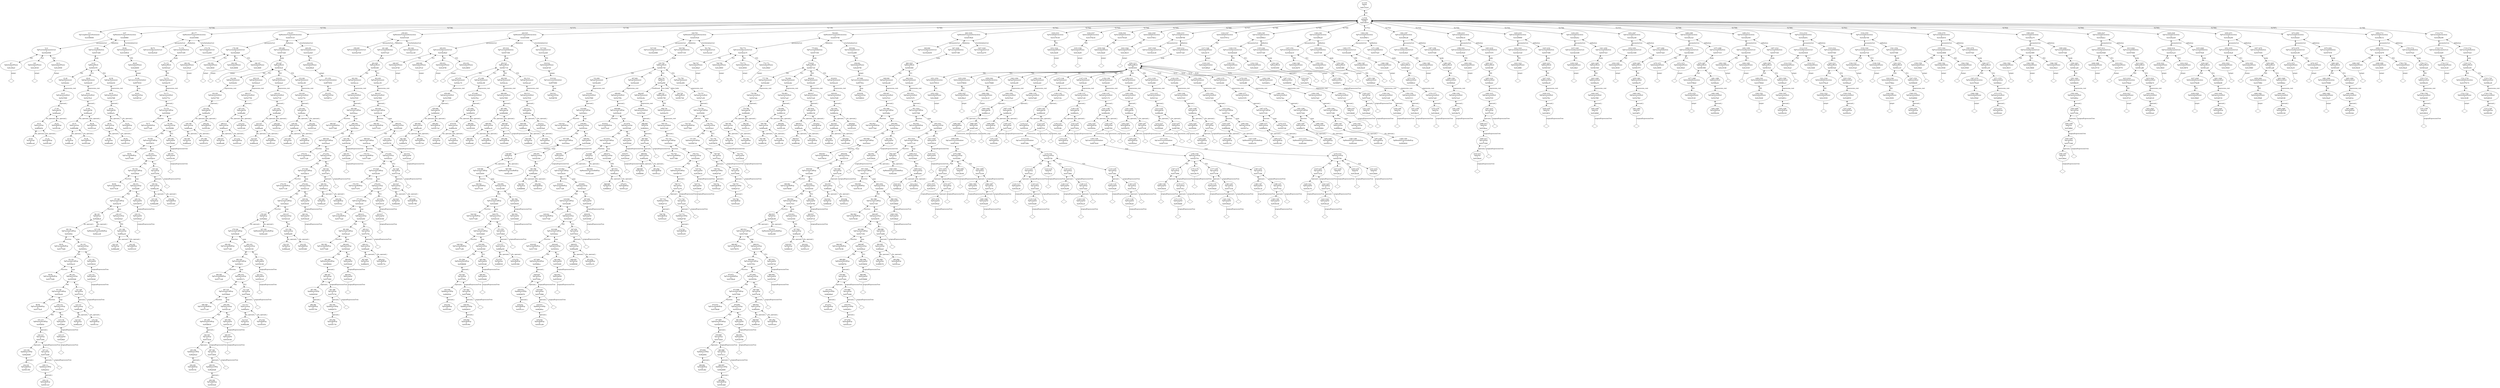 digraph "G./office.C.dot" {
"0x435f0008"[label="2:3\nSgUsingDirectiveStatement\n0\n0x435f0008\n" ];
"0x9cc84e0"[label="6:7\nSgInitializedName\n1\n0x9cc84e0\n" ];
"0x9cc84e0" -> "0x9cc84e0__initptr__null"[label="initptr" dir=none ];
"0x9cc84e0__initptr__null"[label="" shape=diamond ];
"0x9cc8538"[label="8:9\nSgInitializedName\n1\n0x9cc8538\n" ];
"0x9cc8538" -> "0x9cc8538__initptr__null"[label="initptr" dir=none ];
"0x9cc8538__initptr__null"[label="" shape=diamond ];
"0x9cc8590"[label="10:11\nSgInitializedName\n1\n0x9cc8590\n" ];
"0x9cc8590" -> "0x9cc8590__initptr__null"[label="initptr" dir=none ];
"0x9cc8590__initptr__null"[label="" shape=diamond ];
"0x434e4500"[label="5:12\nSgFunctionParameterList\n3\n0x434e4500\n" ];
"0x434e4500" -> "0x9cc84e0"[label="*[0]" dir=both ];
"0x434e4500" -> "0x9cc8538"[label="*[1]" dir=both ];
"0x434e4500" -> "0x9cc8590"[label="*[2]" dir=both ];
"0x968eca8"[label="19:20\nSgThisExp\n0\n0x968eca8\n" ];
"0x9391260"[label="21:22\nSgVarRefExp\n0\n0x9391260\n" ];
"0x969a954"[label="18:23\nSgArrowExp\n2\n0x969a954\n" ];
"0x969a954" -> "0x968eca8"[label="lhs_operand_i" dir=both ];
"0x969a954" -> "0x9391260"[label="rhs_operand_i" dir=both ];
"0x939128c"[label="24:25\nSgVarRefExp\n0\n0x939128c\n" ];
"0x94baeb4"[label="17:26\nSgAssignOp\n2\n0x94baeb4\n" ];
"0x94baeb4" -> "0x969a954"[label="lhs_operand_i" dir=both ];
"0x94baeb4" -> "0x939128c"[label="rhs_operand_i" dir=both ];
"0x93a7690"[label="16:27\nSgExpressionRoot\n1\n0x93a7690\n" ];
"0x93a7690" -> "0x94baeb4"[label="operand_i" dir=both ];
"0x93dcb0c"[label="15:28\nSgExprStatement\n1\n0x93dcb0c\n" ];
"0x93dcb0c" -> "0x93a7690"[label="expression_root" dir=both ];
"0x968ecd8"[label="33:34\nSgThisExp\n0\n0x968ecd8\n" ];
"0x93912b8"[label="35:36\nSgVarRefExp\n0\n0x93912b8\n" ];
"0x969a988"[label="32:37\nSgArrowExp\n2\n0x969a988\n" ];
"0x969a988" -> "0x968ecd8"[label="lhs_operand_i" dir=both ];
"0x969a988" -> "0x93912b8"[label="rhs_operand_i" dir=both ];
"0x93912e4"[label="38:39\nSgVarRefExp\n0\n0x93912e4\n" ];
"0x94baee8"[label="31:40\nSgAssignOp\n2\n0x94baee8\n" ];
"0x94baee8" -> "0x969a988"[label="lhs_operand_i" dir=both ];
"0x94baee8" -> "0x93912e4"[label="rhs_operand_i" dir=both ];
"0x93a76c4"[label="30:41\nSgExpressionRoot\n1\n0x93a76c4\n" ];
"0x93a76c4" -> "0x94baee8"[label="operand_i" dir=both ];
"0x93dcb30"[label="29:42\nSgExprStatement\n1\n0x93dcb30\n" ];
"0x93dcb30" -> "0x93a76c4"[label="expression_root" dir=both ];
"0x968ed08"[label="47:48\nSgThisExp\n0\n0x968ed08\n" ];
"0x9391310"[label="49:50\nSgVarRefExp\n0\n0x9391310\n" ];
"0x969a9bc"[label="46:51\nSgArrowExp\n2\n0x969a9bc\n" ];
"0x969a9bc" -> "0x968ed08"[label="lhs_operand_i" dir=both ];
"0x969a9bc" -> "0x9391310"[label="rhs_operand_i" dir=both ];
"0x939133c"[label="52:53\nSgVarRefExp\n0\n0x939133c\n" ];
"0x94baf1c"[label="45:54\nSgAssignOp\n2\n0x94baf1c\n" ];
"0x94baf1c" -> "0x969a9bc"[label="lhs_operand_i" dir=both ];
"0x94baf1c" -> "0x939133c"[label="rhs_operand_i" dir=both ];
"0x93a76f8"[label="44:55\nSgExpressionRoot\n1\n0x93a76f8\n" ];
"0x93a76f8" -> "0x94baf1c"[label="operand_i" dir=both ];
"0x93dcb54"[label="43:56\nSgExprStatement\n1\n0x93dcb54\n" ];
"0x93dcb54" -> "0x93a76f8"[label="expression_root" dir=both ];
"0x9361678"[label="14:57\nSgBasicBlock\n3\n0x9361678\n" ];
"0x9361678" -> "0x93dcb0c"[label="*[0]" dir=both ];
"0x9361678" -> "0x93dcb30"[label="*[1]" dir=both ];
"0x9361678" -> "0x93dcb54"[label="*[2]" dir=both ];
"0x9357268"[label="13:58\nSgFunctionDefinition\n1\n0x9357268\n" ];
"0x9357268" -> "0x9361678"[label="body" dir=both ];
"0x93d67a0"[label="62:63\nSgExprListExp\n0\n0x93d67a0\n" ];
"0x9975918"[label="61:64\nSgConstructorInitializer\n1\n0x9975918\n" ];
"0x9975918" -> "0x93d67a0"[label="args" dir=both ];
"0x9e26690"[label="60:65\nSgInitializedName\n1\n0x9e26690\n" ];
"0x9e26690" -> "0x9975918"[label="initptr" dir=both ];
"0x43329f18"[label="59:66\nSgCtorInitializerList\n1\n0x43329f18\n" ];
"0x43329f18" -> "0x9e26690"[label="*[0]" dir=both ];
"0x42f0ff08"[label="4:67\nSgMemberFunctionDeclaration\n3\n0x42f0ff08\n" ];
"0x42f0ff08" -> "0x434e4500"[label="parameterList" dir=both ];
"0x42f0ff08" -> "0x9357268"[label="definition" dir=both ];
"0x42f0ff08" -> "0x43329f18"[label="CtorInitializerList" dir=both ];
"0x434e45e8"[label="69:70\nSgFunctionParameterList\n0\n0x434e45e8\n" ];
"0x9377ad8"[label="76:77\nSgFunctionRefExp\n0\n0x9377ad8\n" ];
"0x9377b08"[label="80:81\nSgFunctionRefExp\n0\n0x9377b08\n" ];
"0x9377b38"[label="84:85\nSgFunctionRefExp\n0\n0x9377b38\n" ];
"0x9377b68"[label="90:91\nSgFunctionRefExp\n0\n0x9377b68\n" ];
"0x9377b98"[label="94:95\nSgFunctionRefExp\n0\n0x9377b98\n" ];
"0x9377bc8"[label="98:99\nSgFunctionRefExp\n0\n0x9377bc8\n" ];
"0x9391394"[label="104:105\nSgVarRefExp\n0\n0x9391394\n" ];
"0x96a6408"[label="103:106\nSgAddressOfOp\n1\n0x96a6408\n" ];
"0x96a6408" -> "0x9391394"[label="operand_i" dir=both ];
"0x93913c0"[label="109:110\nSgVarRefExp\n0\n0x93913c0\n" ];
"0x96a643c"[label="108:111\nSgAddressOfOp\n1\n0x96a643c\n" ];
"0x96a643c" -> "0x93913c0"[label="operand_i" dir=both ];
"0x93724d8"[label="107:112\nSgCastExp\n2\n0x93724d8\n" ];
"0x93724d8" -> "0x96a643c"[label="operand_i" dir=both ];
"0x93724d8" -> "0x93724d8__originalExpressionTree__null"[label="originalExpressionTree" dir=none ];
"0x93724d8__originalExpressionTree__null"[label="" shape=diamond ];
"0x937249c"[label="102:113\nSgCastExp\n2\n0x937249c\n" ];
"0x937249c" -> "0x96a6408"[label="operand_i" dir=both ];
"0x937249c" -> "0x93724d8"[label="originalExpressionTree" dir=both ];
"0x95485fc"[label="101:114\nSgPointerDerefExp\n1\n0x95485fc\n" ];
"0x95485fc" -> "0x937249c"[label="operand_i" dir=both ];
"0x952ffe8"[label="116:117\nSgStringVal\n1\n0x952ffe8\n" ];
"0x952ffe8" -> "0x952ffe8__originalExpressionTree__null"[label="originalExpressionTree" dir=none ];
"0x952ffe8__originalExpressionTree__null"[label="" shape=diamond ];
"0x952ffb8"[label="115:118\nSgStringVal\n1\n0x952ffb8\n" ];
"0x952ffb8" -> "0x952ffe8"[label="originalExpressionTree" dir=both ];
"0x93d3074"[label="100:119\nSgExprListExp\n2\n0x93d3074\n" ];
"0x93d3074" -> "0x95485fc"[label="*[0]" dir=both ];
"0x93d3074" -> "0x952ffb8"[label="*[1]" dir=both ];
"0x93c6a44"[label="97:120\nSgFunctionCallExp\n2\n0x93c6a44\n" ];
"0x93c6a44" -> "0x9377bc8"[label="function" dir=both ];
"0x93c6a44" -> "0x93d3074"[label="args" dir=both ];
"0x968ed38"[label="123:124\nSgThisExp\n0\n0x968ed38\n" ];
"0x93913ec"[label="125:126\nSgVarRefExp\n0\n0x93913ec\n" ];
"0x969a9f0"[label="122:127\nSgArrowExp\n2\n0x969a9f0\n" ];
"0x969a9f0" -> "0x968ed38"[label="lhs_operand_i" dir=both ];
"0x969a9f0" -> "0x93913ec"[label="rhs_operand_i" dir=both ];
"0x9372514"[label="121:128\nSgCastExp\n2\n0x9372514\n" ];
"0x9372514" -> "0x969a9f0"[label="operand_i" dir=both ];
"0x9372514" -> "0x9372514__originalExpressionTree__null"[label="originalExpressionTree" dir=none ];
"0x9372514__originalExpressionTree__null"[label="" shape=diamond ];
"0x93d3048"[label="96:129\nSgExprListExp\n2\n0x93d3048\n" ];
"0x93d3048" -> "0x93c6a44"[label="*[0]" dir=both ];
"0x93d3048" -> "0x9372514"[label="*[1]" dir=both ];
"0x93c6a10"[label="93:130\nSgFunctionCallExp\n2\n0x93c6a10\n" ];
"0x93c6a10" -> "0x9377b98"[label="function" dir=both ];
"0x93c6a10" -> "0x93d3048"[label="args" dir=both ];
"0x9530048"[label="132:133\nSgStringVal\n1\n0x9530048\n" ];
"0x9530048" -> "0x9530048__originalExpressionTree__null"[label="originalExpressionTree" dir=none ];
"0x9530048__originalExpressionTree__null"[label="" shape=diamond ];
"0x9530018"[label="131:134\nSgStringVal\n1\n0x9530018\n" ];
"0x9530018" -> "0x9530048"[label="originalExpressionTree" dir=both ];
"0x93d301c"[label="92:135\nSgExprListExp\n2\n0x93d301c\n" ];
"0x93d301c" -> "0x93c6a10"[label="*[0]" dir=both ];
"0x93d301c" -> "0x9530018"[label="*[1]" dir=both ];
"0x93c69dc"[label="89:136\nSgFunctionCallExp\n2\n0x93c69dc\n" ];
"0x93c69dc" -> "0x9377b68"[label="function" dir=both ];
"0x93c69dc" -> "0x93d301c"[label="args" dir=both ];
"0x94ece28"[label="137:138\nSgMemberFunctionRefExp\n0\n0x94ece28\n" ];
"0x95e8bc8"[label="88:139\nSgDotExp\n2\n0x95e8bc8\n" ];
"0x95e8bc8" -> "0x93c69dc"[label="lhs_operand_i" dir=both ];
"0x95e8bc8" -> "0x94ece28"[label="rhs_operand_i" dir=both ];
"0x968ed68"[label="142:143\nSgThisExp\n0\n0x968ed68\n" ];
"0x9391418"[label="144:145\nSgVarRefExp\n0\n0x9391418\n" ];
"0x969aa24"[label="141:146\nSgArrowExp\n2\n0x969aa24\n" ];
"0x969aa24" -> "0x968ed68"[label="lhs_operand_i" dir=both ];
"0x969aa24" -> "0x9391418"[label="rhs_operand_i" dir=both ];
"0x93d30a0"[label="140:147\nSgExprListExp\n1\n0x93d30a0\n" ];
"0x93d30a0" -> "0x969aa24"[label="*[0]" dir=both ];
"0x93c6a78"[label="87:148\nSgFunctionCallExp\n2\n0x93c6a78\n" ];
"0x93c6a78" -> "0x95e8bc8"[label="function" dir=both ];
"0x93c6a78" -> "0x93d30a0"[label="args" dir=both ];
"0x95300a8"[label="150:151\nSgStringVal\n1\n0x95300a8\n" ];
"0x95300a8" -> "0x95300a8__originalExpressionTree__null"[label="originalExpressionTree" dir=none ];
"0x95300a8__originalExpressionTree__null"[label="" shape=diamond ];
"0x9530078"[label="149:152\nSgStringVal\n1\n0x9530078\n" ];
"0x9530078" -> "0x95300a8"[label="originalExpressionTree" dir=both ];
"0x93d2ff0"[label="86:153\nSgExprListExp\n2\n0x93d2ff0\n" ];
"0x93d2ff0" -> "0x93c6a78"[label="*[0]" dir=both ];
"0x93d2ff0" -> "0x9530078"[label="*[1]" dir=both ];
"0x93c69a8"[label="83:154\nSgFunctionCallExp\n2\n0x93c69a8\n" ];
"0x93c69a8" -> "0x9377b38"[label="function" dir=both ];
"0x93c69a8" -> "0x93d2ff0"[label="args" dir=both ];
"0x968ed98"[label="157:158\nSgThisExp\n0\n0x968ed98\n" ];
"0x9391444"[label="159:160\nSgVarRefExp\n0\n0x9391444\n" ];
"0x969aa58"[label="156:161\nSgArrowExp\n2\n0x969aa58\n" ];
"0x969aa58" -> "0x968ed98"[label="lhs_operand_i" dir=both ];
"0x969aa58" -> "0x9391444"[label="rhs_operand_i" dir=both ];
"0x9372550"[label="155:162\nSgCastExp\n2\n0x9372550\n" ];
"0x9372550" -> "0x969aa58"[label="operand_i" dir=both ];
"0x9372550" -> "0x9372550__originalExpressionTree__null"[label="originalExpressionTree" dir=none ];
"0x9372550__originalExpressionTree__null"[label="" shape=diamond ];
"0x93d2fc4"[label="82:163\nSgExprListExp\n2\n0x93d2fc4\n" ];
"0x93d2fc4" -> "0x93c69a8"[label="*[0]" dir=both ];
"0x93d2fc4" -> "0x9372550"[label="*[1]" dir=both ];
"0x93c6974"[label="79:164\nSgFunctionCallExp\n2\n0x93c6974\n" ];
"0x93c6974" -> "0x9377b08"[label="function" dir=both ];
"0x93c6974" -> "0x93d2fc4"[label="args" dir=both ];
"0x9530108"[label="166:167\nSgStringVal\n1\n0x9530108\n" ];
"0x9530108" -> "0x9530108__originalExpressionTree__null"[label="originalExpressionTree" dir=none ];
"0x9530108__originalExpressionTree__null"[label="" shape=diamond ];
"0x95300d8"[label="165:168\nSgStringVal\n1\n0x95300d8\n" ];
"0x95300d8" -> "0x9530108"[label="originalExpressionTree" dir=both ];
"0x93d2f98"[label="78:169\nSgExprListExp\n2\n0x93d2f98\n" ];
"0x93d2f98" -> "0x93c6974"[label="*[0]" dir=both ];
"0x93d2f98" -> "0x95300d8"[label="*[1]" dir=both ];
"0x93c6940"[label="75:170\nSgFunctionCallExp\n2\n0x93c6940\n" ];
"0x93c6940" -> "0x9377ad8"[label="function" dir=both ];
"0x93c6940" -> "0x93d2f98"[label="args" dir=both ];
"0x93a772c"[label="74:171\nSgExpressionRoot\n1\n0x93a772c\n" ];
"0x93a772c" -> "0x93c6940"[label="operand_i" dir=both ];
"0x93dcb78"[label="73:172\nSgExprStatement\n1\n0x93dcb78\n" ];
"0x93dcb78" -> "0x93a772c"[label="expression_root" dir=both ];
"0x93616a0"[label="72:173\nSgBasicBlock\n1\n0x93616a0\n" ];
"0x93616a0" -> "0x93dcb78"[label="*[0]" dir=both ];
"0x9357290"[label="71:174\nSgFunctionDefinition\n1\n0x9357290\n" ];
"0x9357290" -> "0x93616a0"[label="body" dir=both ];
"0x4332a000"[label="175:176\nSgCtorInitializerList\n0\n0x4332a000\n" ];
"0x42f10068"[label="68:177\nSgMemberFunctionDeclaration\n3\n0x42f10068\n" ];
"0x42f10068" -> "0x434e45e8"[label="parameterList" dir=both ];
"0x42f10068" -> "0x9357290"[label="definition" dir=both ];
"0x42f10068" -> "0x4332a000"[label="CtorInitializerList" dir=both ];
"0x9cc85e8"[label="180:181\nSgInitializedName\n1\n0x9cc85e8\n" ];
"0x9cc85e8" -> "0x9cc85e8__initptr__null"[label="initptr" dir=none ];
"0x9cc85e8__initptr__null"[label="" shape=diamond ];
"0x9cc8640"[label="182:183\nSgInitializedName\n1\n0x9cc8640\n" ];
"0x9cc8640" -> "0x9cc8640__initptr__null"[label="initptr" dir=none ];
"0x9cc8640__initptr__null"[label="" shape=diamond ];
"0x9cc8698"[label="184:185\nSgInitializedName\n1\n0x9cc8698\n" ];
"0x9cc8698" -> "0x9cc8698__initptr__null"[label="initptr" dir=none ];
"0x9cc8698__initptr__null"[label="" shape=diamond ];
"0x9cc86f0"[label="186:187\nSgInitializedName\n1\n0x9cc86f0\n" ];
"0x9cc86f0" -> "0x9cc86f0__initptr__null"[label="initptr" dir=none ];
"0x9cc86f0__initptr__null"[label="" shape=diamond ];
"0x434e46d0"[label="179:188\nSgFunctionParameterList\n4\n0x434e46d0\n" ];
"0x434e46d0" -> "0x9cc85e8"[label="*[0]" dir=both ];
"0x434e46d0" -> "0x9cc8640"[label="*[1]" dir=both ];
"0x434e46d0" -> "0x9cc8698"[label="*[2]" dir=both ];
"0x434e46d0" -> "0x9cc86f0"[label="*[3]" dir=both ];
"0x968edc8"[label="195:196\nSgThisExp\n0\n0x968edc8\n" ];
"0x9391470"[label="197:198\nSgVarRefExp\n0\n0x9391470\n" ];
"0x969aa8c"[label="194:199\nSgArrowExp\n2\n0x969aa8c\n" ];
"0x969aa8c" -> "0x968edc8"[label="lhs_operand_i" dir=both ];
"0x969aa8c" -> "0x9391470"[label="rhs_operand_i" dir=both ];
"0x939149c"[label="200:201\nSgVarRefExp\n0\n0x939149c\n" ];
"0x94baf50"[label="193:202\nSgAssignOp\n2\n0x94baf50\n" ];
"0x94baf50" -> "0x969aa8c"[label="lhs_operand_i" dir=both ];
"0x94baf50" -> "0x939149c"[label="rhs_operand_i" dir=both ];
"0x93a7760"[label="192:203\nSgExpressionRoot\n1\n0x93a7760\n" ];
"0x93a7760" -> "0x94baf50"[label="operand_i" dir=both ];
"0x93dcb9c"[label="191:204\nSgExprStatement\n1\n0x93dcb9c\n" ];
"0x93dcb9c" -> "0x93a7760"[label="expression_root" dir=both ];
"0x968edf8"[label="209:210\nSgThisExp\n0\n0x968edf8\n" ];
"0x93914c8"[label="211:212\nSgVarRefExp\n0\n0x93914c8\n" ];
"0x969aac0"[label="208:213\nSgArrowExp\n2\n0x969aac0\n" ];
"0x969aac0" -> "0x968edf8"[label="lhs_operand_i" dir=both ];
"0x969aac0" -> "0x93914c8"[label="rhs_operand_i" dir=both ];
"0x93914f4"[label="214:215\nSgVarRefExp\n0\n0x93914f4\n" ];
"0x94baf84"[label="207:216\nSgAssignOp\n2\n0x94baf84\n" ];
"0x94baf84" -> "0x969aac0"[label="lhs_operand_i" dir=both ];
"0x94baf84" -> "0x93914f4"[label="rhs_operand_i" dir=both ];
"0x93a7794"[label="206:217\nSgExpressionRoot\n1\n0x93a7794\n" ];
"0x93a7794" -> "0x94baf84"[label="operand_i" dir=both ];
"0x93dcbc0"[label="205:218\nSgExprStatement\n1\n0x93dcbc0\n" ];
"0x93dcbc0" -> "0x93a7794"[label="expression_root" dir=both ];
"0x968ee28"[label="223:224\nSgThisExp\n0\n0x968ee28\n" ];
"0x9391520"[label="225:226\nSgVarRefExp\n0\n0x9391520\n" ];
"0x969aaf4"[label="222:227\nSgArrowExp\n2\n0x969aaf4\n" ];
"0x969aaf4" -> "0x968ee28"[label="lhs_operand_i" dir=both ];
"0x969aaf4" -> "0x9391520"[label="rhs_operand_i" dir=both ];
"0x939154c"[label="228:229\nSgVarRefExp\n0\n0x939154c\n" ];
"0x94bafb8"[label="221:230\nSgAssignOp\n2\n0x94bafb8\n" ];
"0x94bafb8" -> "0x969aaf4"[label="lhs_operand_i" dir=both ];
"0x94bafb8" -> "0x939154c"[label="rhs_operand_i" dir=both ];
"0x93a77c8"[label="220:231\nSgExpressionRoot\n1\n0x93a77c8\n" ];
"0x93a77c8" -> "0x94bafb8"[label="operand_i" dir=both ];
"0x93dcbe4"[label="219:232\nSgExprStatement\n1\n0x93dcbe4\n" ];
"0x93dcbe4" -> "0x93a77c8"[label="expression_root" dir=both ];
"0x968ee58"[label="237:238\nSgThisExp\n0\n0x968ee58\n" ];
"0x9391578"[label="239:240\nSgVarRefExp\n0\n0x9391578\n" ];
"0x969ab28"[label="236:241\nSgArrowExp\n2\n0x969ab28\n" ];
"0x969ab28" -> "0x968ee58"[label="lhs_operand_i" dir=both ];
"0x969ab28" -> "0x9391578"[label="rhs_operand_i" dir=both ];
"0x93915a4"[label="242:243\nSgVarRefExp\n0\n0x93915a4\n" ];
"0x94bafec"[label="235:244\nSgAssignOp\n2\n0x94bafec\n" ];
"0x94bafec" -> "0x969ab28"[label="lhs_operand_i" dir=both ];
"0x94bafec" -> "0x93915a4"[label="rhs_operand_i" dir=both ];
"0x93a77fc"[label="234:245\nSgExpressionRoot\n1\n0x93a77fc\n" ];
"0x93a77fc" -> "0x94bafec"[label="operand_i" dir=both ];
"0x93dcc08"[label="233:246\nSgExprStatement\n1\n0x93dcc08\n" ];
"0x93dcc08" -> "0x93a77fc"[label="expression_root" dir=both ];
"0x93616c8"[label="190:247\nSgBasicBlock\n4\n0x93616c8\n" ];
"0x93616c8" -> "0x93dcb9c"[label="*[0]" dir=both ];
"0x93616c8" -> "0x93dcbc0"[label="*[1]" dir=both ];
"0x93616c8" -> "0x93dcbe4"[label="*[2]" dir=both ];
"0x93616c8" -> "0x93dcc08"[label="*[3]" dir=both ];
"0x93572b8"[label="189:248\nSgFunctionDefinition\n1\n0x93572b8\n" ];
"0x93572b8" -> "0x93616c8"[label="body" dir=both ];
"0x93d67cc"[label="252:253\nSgExprListExp\n0\n0x93d67cc\n" ];
"0x9975954"[label="251:254\nSgConstructorInitializer\n1\n0x9975954\n" ];
"0x9975954" -> "0x93d67cc"[label="args" dir=both ];
"0x9e266e8"[label="250:255\nSgInitializedName\n1\n0x9e266e8\n" ];
"0x9e266e8" -> "0x9975954"[label="initptr" dir=both ];
"0x4332a0e8"[label="249:256\nSgCtorInitializerList\n1\n0x4332a0e8\n" ];
"0x4332a0e8" -> "0x9e266e8"[label="*[0]" dir=both ];
"0x42f101c8"[label="178:257\nSgMemberFunctionDeclaration\n3\n0x42f101c8\n" ];
"0x42f101c8" -> "0x434e46d0"[label="parameterList" dir=both ];
"0x42f101c8" -> "0x93572b8"[label="definition" dir=both ];
"0x42f101c8" -> "0x4332a0e8"[label="CtorInitializerList" dir=both ];
"0x434e47b8"[label="259:260\nSgFunctionParameterList\n0\n0x434e47b8\n" ];
"0x9377bf8"[label="266:267\nSgFunctionRefExp\n0\n0x9377bf8\n" ];
"0x9377c28"[label="270:271\nSgFunctionRefExp\n0\n0x9377c28\n" ];
"0x9377c58"[label="274:275\nSgFunctionRefExp\n0\n0x9377c58\n" ];
"0x9377c88"[label="280:281\nSgFunctionRefExp\n0\n0x9377c88\n" ];
"0x9377cb8"[label="284:285\nSgFunctionRefExp\n0\n0x9377cb8\n" ];
"0x9377ce8"[label="288:289\nSgFunctionRefExp\n0\n0x9377ce8\n" ];
"0x93915fc"[label="294:295\nSgVarRefExp\n0\n0x93915fc\n" ];
"0x96a64a4"[label="293:296\nSgAddressOfOp\n1\n0x96a64a4\n" ];
"0x96a64a4" -> "0x93915fc"[label="operand_i" dir=both ];
"0x9391628"[label="299:300\nSgVarRefExp\n0\n0x9391628\n" ];
"0x96a64d8"[label="298:301\nSgAddressOfOp\n1\n0x96a64d8\n" ];
"0x96a64d8" -> "0x9391628"[label="operand_i" dir=both ];
"0x9372604"[label="297:302\nSgCastExp\n2\n0x9372604\n" ];
"0x9372604" -> "0x96a64d8"[label="operand_i" dir=both ];
"0x9372604" -> "0x9372604__originalExpressionTree__null"[label="originalExpressionTree" dir=none ];
"0x9372604__originalExpressionTree__null"[label="" shape=diamond ];
"0x93725c8"[label="292:303\nSgCastExp\n2\n0x93725c8\n" ];
"0x93725c8" -> "0x96a64a4"[label="operand_i" dir=both ];
"0x93725c8" -> "0x9372604"[label="originalExpressionTree" dir=both ];
"0x9548630"[label="291:304\nSgPointerDerefExp\n1\n0x9548630\n" ];
"0x9548630" -> "0x93725c8"[label="operand_i" dir=both ];
"0x9530168"[label="306:307\nSgStringVal\n1\n0x9530168\n" ];
"0x9530168" -> "0x9530168__originalExpressionTree__null"[label="originalExpressionTree" dir=none ];
"0x9530168__originalExpressionTree__null"[label="" shape=diamond ];
"0x9530138"[label="305:308\nSgStringVal\n1\n0x9530138\n" ];
"0x9530138" -> "0x9530168"[label="originalExpressionTree" dir=both ];
"0x93d31a8"[label="290:309\nSgExprListExp\n2\n0x93d31a8\n" ];
"0x93d31a8" -> "0x9548630"[label="*[0]" dir=both ];
"0x93d31a8" -> "0x9530138"[label="*[1]" dir=both ];
"0x93c6bb0"[label="287:310\nSgFunctionCallExp\n2\n0x93c6bb0\n" ];
"0x93c6bb0" -> "0x9377ce8"[label="function" dir=both ];
"0x93c6bb0" -> "0x93d31a8"[label="args" dir=both ];
"0x968ee88"[label="313:314\nSgThisExp\n0\n0x968ee88\n" ];
"0x9391654"[label="315:316\nSgVarRefExp\n0\n0x9391654\n" ];
"0x969ab5c"[label="312:317\nSgArrowExp\n2\n0x969ab5c\n" ];
"0x969ab5c" -> "0x968ee88"[label="lhs_operand_i" dir=both ];
"0x969ab5c" -> "0x9391654"[label="rhs_operand_i" dir=both ];
"0x9372640"[label="311:318\nSgCastExp\n2\n0x9372640\n" ];
"0x9372640" -> "0x969ab5c"[label="operand_i" dir=both ];
"0x9372640" -> "0x9372640__originalExpressionTree__null"[label="originalExpressionTree" dir=none ];
"0x9372640__originalExpressionTree__null"[label="" shape=diamond ];
"0x93d317c"[label="286:319\nSgExprListExp\n2\n0x93d317c\n" ];
"0x93d317c" -> "0x93c6bb0"[label="*[0]" dir=both ];
"0x93d317c" -> "0x9372640"[label="*[1]" dir=both ];
"0x93c6b7c"[label="283:320\nSgFunctionCallExp\n2\n0x93c6b7c\n" ];
"0x93c6b7c" -> "0x9377cb8"[label="function" dir=both ];
"0x93c6b7c" -> "0x93d317c"[label="args" dir=both ];
"0x95301c8"[label="322:323\nSgStringVal\n1\n0x95301c8\n" ];
"0x95301c8" -> "0x95301c8__originalExpressionTree__null"[label="originalExpressionTree" dir=none ];
"0x95301c8__originalExpressionTree__null"[label="" shape=diamond ];
"0x9530198"[label="321:324\nSgStringVal\n1\n0x9530198\n" ];
"0x9530198" -> "0x95301c8"[label="originalExpressionTree" dir=both ];
"0x93d3150"[label="282:325\nSgExprListExp\n2\n0x93d3150\n" ];
"0x93d3150" -> "0x93c6b7c"[label="*[0]" dir=both ];
"0x93d3150" -> "0x9530198"[label="*[1]" dir=both ];
"0x93c6b48"[label="279:326\nSgFunctionCallExp\n2\n0x93c6b48\n" ];
"0x93c6b48" -> "0x9377c88"[label="function" dir=both ];
"0x93c6b48" -> "0x93d3150"[label="args" dir=both ];
"0x94ece60"[label="327:328\nSgMemberFunctionRefExp\n0\n0x94ece60\n" ];
"0x95e8bfc"[label="278:329\nSgDotExp\n2\n0x95e8bfc\n" ];
"0x95e8bfc" -> "0x93c6b48"[label="lhs_operand_i" dir=both ];
"0x95e8bfc" -> "0x94ece60"[label="rhs_operand_i" dir=both ];
"0x968eeb8"[label="332:333\nSgThisExp\n0\n0x968eeb8\n" ];
"0x9391680"[label="334:335\nSgVarRefExp\n0\n0x9391680\n" ];
"0x969ab90"[label="331:336\nSgArrowExp\n2\n0x969ab90\n" ];
"0x969ab90" -> "0x968eeb8"[label="lhs_operand_i" dir=both ];
"0x969ab90" -> "0x9391680"[label="rhs_operand_i" dir=both ];
"0x93d31d4"[label="330:337\nSgExprListExp\n1\n0x93d31d4\n" ];
"0x93d31d4" -> "0x969ab90"[label="*[0]" dir=both ];
"0x93c6be4"[label="277:338\nSgFunctionCallExp\n2\n0x93c6be4\n" ];
"0x93c6be4" -> "0x95e8bfc"[label="function" dir=both ];
"0x93c6be4" -> "0x93d31d4"[label="args" dir=both ];
"0x9530228"[label="340:341\nSgStringVal\n1\n0x9530228\n" ];
"0x9530228" -> "0x9530228__originalExpressionTree__null"[label="originalExpressionTree" dir=none ];
"0x9530228__originalExpressionTree__null"[label="" shape=diamond ];
"0x95301f8"[label="339:342\nSgStringVal\n1\n0x95301f8\n" ];
"0x95301f8" -> "0x9530228"[label="originalExpressionTree" dir=both ];
"0x93d3124"[label="276:343\nSgExprListExp\n2\n0x93d3124\n" ];
"0x93d3124" -> "0x93c6be4"[label="*[0]" dir=both ];
"0x93d3124" -> "0x95301f8"[label="*[1]" dir=both ];
"0x93c6b14"[label="273:344\nSgFunctionCallExp\n2\n0x93c6b14\n" ];
"0x93c6b14" -> "0x9377c58"[label="function" dir=both ];
"0x93c6b14" -> "0x93d3124"[label="args" dir=both ];
"0x968eee8"[label="347:348\nSgThisExp\n0\n0x968eee8\n" ];
"0x93916ac"[label="349:350\nSgVarRefExp\n0\n0x93916ac\n" ];
"0x969abc4"[label="346:351\nSgArrowExp\n2\n0x969abc4\n" ];
"0x969abc4" -> "0x968eee8"[label="lhs_operand_i" dir=both ];
"0x969abc4" -> "0x93916ac"[label="rhs_operand_i" dir=both ];
"0x937267c"[label="345:352\nSgCastExp\n2\n0x937267c\n" ];
"0x937267c" -> "0x969abc4"[label="operand_i" dir=both ];
"0x937267c" -> "0x937267c__originalExpressionTree__null"[label="originalExpressionTree" dir=none ];
"0x937267c__originalExpressionTree__null"[label="" shape=diamond ];
"0x93d30f8"[label="272:353\nSgExprListExp\n2\n0x93d30f8\n" ];
"0x93d30f8" -> "0x93c6b14"[label="*[0]" dir=both ];
"0x93d30f8" -> "0x937267c"[label="*[1]" dir=both ];
"0x93c6ae0"[label="269:354\nSgFunctionCallExp\n2\n0x93c6ae0\n" ];
"0x93c6ae0" -> "0x9377c28"[label="function" dir=both ];
"0x93c6ae0" -> "0x93d30f8"[label="args" dir=both ];
"0x9530288"[label="356:357\nSgStringVal\n1\n0x9530288\n" ];
"0x9530288" -> "0x9530288__originalExpressionTree__null"[label="originalExpressionTree" dir=none ];
"0x9530288__originalExpressionTree__null"[label="" shape=diamond ];
"0x9530258"[label="355:358\nSgStringVal\n1\n0x9530258\n" ];
"0x9530258" -> "0x9530288"[label="originalExpressionTree" dir=both ];
"0x93d30cc"[label="268:359\nSgExprListExp\n2\n0x93d30cc\n" ];
"0x93d30cc" -> "0x93c6ae0"[label="*[0]" dir=both ];
"0x93d30cc" -> "0x9530258"[label="*[1]" dir=both ];
"0x93c6aac"[label="265:360\nSgFunctionCallExp\n2\n0x93c6aac\n" ];
"0x93c6aac" -> "0x9377bf8"[label="function" dir=both ];
"0x93c6aac" -> "0x93d30cc"[label="args" dir=both ];
"0x93a7830"[label="264:361\nSgExpressionRoot\n1\n0x93a7830\n" ];
"0x93a7830" -> "0x93c6aac"[label="operand_i" dir=both ];
"0x93dcc2c"[label="263:362\nSgExprStatement\n1\n0x93dcc2c\n" ];
"0x93dcc2c" -> "0x93a7830"[label="expression_root" dir=both ];
"0x9377d18"[label="366:367\nSgFunctionRefExp\n0\n0x9377d18\n" ];
"0x9377d48"[label="370:371\nSgFunctionRefExp\n0\n0x9377d48\n" ];
"0x9377d78"[label="374:375\nSgFunctionRefExp\n0\n0x9377d78\n" ];
"0x9377da8"[label="378:379\nSgFunctionRefExp\n0\n0x9377da8\n" ];
"0x9377dd8"[label="382:383\nSgFunctionRefExp\n0\n0x9377dd8\n" ];
"0x9391704"[label="388:389\nSgVarRefExp\n0\n0x9391704\n" ];
"0x96a6540"[label="387:390\nSgAddressOfOp\n1\n0x96a6540\n" ];
"0x96a6540" -> "0x9391704"[label="operand_i" dir=both ];
"0x9391730"[label="393:394\nSgVarRefExp\n0\n0x9391730\n" ];
"0x96a6574"[label="392:395\nSgAddressOfOp\n1\n0x96a6574\n" ];
"0x96a6574" -> "0x9391730"[label="operand_i" dir=both ];
"0x9372730"[label="391:396\nSgCastExp\n2\n0x9372730\n" ];
"0x9372730" -> "0x96a6574"[label="operand_i" dir=both ];
"0x9372730" -> "0x9372730__originalExpressionTree__null"[label="originalExpressionTree" dir=none ];
"0x9372730__originalExpressionTree__null"[label="" shape=diamond ];
"0x93726f4"[label="386:397\nSgCastExp\n2\n0x93726f4\n" ];
"0x93726f4" -> "0x96a6540"[label="operand_i" dir=both ];
"0x93726f4" -> "0x9372730"[label="originalExpressionTree" dir=both ];
"0x9548664"[label="385:398\nSgPointerDerefExp\n1\n0x9548664\n" ];
"0x9548664" -> "0x93726f4"[label="operand_i" dir=both ];
"0x95302e8"[label="400:401\nSgStringVal\n1\n0x95302e8\n" ];
"0x95302e8" -> "0x95302e8__originalExpressionTree__null"[label="originalExpressionTree" dir=none ];
"0x95302e8__originalExpressionTree__null"[label="" shape=diamond ];
"0x95302b8"[label="399:402\nSgStringVal\n1\n0x95302b8\n" ];
"0x95302b8" -> "0x95302e8"[label="originalExpressionTree" dir=both ];
"0x93d32b0"[label="384:403\nSgExprListExp\n2\n0x93d32b0\n" ];
"0x93d32b0" -> "0x9548664"[label="*[0]" dir=both ];
"0x93d32b0" -> "0x95302b8"[label="*[1]" dir=both ];
"0x93c6ce8"[label="381:404\nSgFunctionCallExp\n2\n0x93c6ce8\n" ];
"0x93c6ce8" -> "0x9377dd8"[label="function" dir=both ];
"0x93c6ce8" -> "0x93d32b0"[label="args" dir=both ];
"0x968ef18"[label="407:408\nSgThisExp\n0\n0x968ef18\n" ];
"0x939175c"[label="409:410\nSgVarRefExp\n0\n0x939175c\n" ];
"0x969abf8"[label="406:411\nSgArrowExp\n2\n0x969abf8\n" ];
"0x969abf8" -> "0x968ef18"[label="lhs_operand_i" dir=both ];
"0x969abf8" -> "0x939175c"[label="rhs_operand_i" dir=both ];
"0x937276c"[label="405:412\nSgCastExp\n2\n0x937276c\n" ];
"0x937276c" -> "0x969abf8"[label="operand_i" dir=both ];
"0x937276c" -> "0x937276c__originalExpressionTree__null"[label="originalExpressionTree" dir=none ];
"0x937276c__originalExpressionTree__null"[label="" shape=diamond ];
"0x93d3284"[label="380:413\nSgExprListExp\n2\n0x93d3284\n" ];
"0x93d3284" -> "0x93c6ce8"[label="*[0]" dir=both ];
"0x93d3284" -> "0x937276c"[label="*[1]" dir=both ];
"0x93c6cb4"[label="377:414\nSgFunctionCallExp\n2\n0x93c6cb4\n" ];
"0x93c6cb4" -> "0x9377da8"[label="function" dir=both ];
"0x93c6cb4" -> "0x93d3284"[label="args" dir=both ];
"0x9530348"[label="416:417\nSgStringVal\n1\n0x9530348\n" ];
"0x9530348" -> "0x9530348__originalExpressionTree__null"[label="originalExpressionTree" dir=none ];
"0x9530348__originalExpressionTree__null"[label="" shape=diamond ];
"0x9530318"[label="415:418\nSgStringVal\n1\n0x9530318\n" ];
"0x9530318" -> "0x9530348"[label="originalExpressionTree" dir=both ];
"0x93d3258"[label="376:419\nSgExprListExp\n2\n0x93d3258\n" ];
"0x93d3258" -> "0x93c6cb4"[label="*[0]" dir=both ];
"0x93d3258" -> "0x9530318"[label="*[1]" dir=both ];
"0x93c6c80"[label="373:420\nSgFunctionCallExp\n2\n0x93c6c80\n" ];
"0x93c6c80" -> "0x9377d78"[label="function" dir=both ];
"0x93c6c80" -> "0x93d3258"[label="args" dir=both ];
"0x968ef48"[label="423:424\nSgThisExp\n0\n0x968ef48\n" ];
"0x9391788"[label="425:426\nSgVarRefExp\n0\n0x9391788\n" ];
"0x969ac2c"[label="422:427\nSgArrowExp\n2\n0x969ac2c\n" ];
"0x969ac2c" -> "0x968ef48"[label="lhs_operand_i" dir=both ];
"0x969ac2c" -> "0x9391788"[label="rhs_operand_i" dir=both ];
"0x93727a8"[label="421:428\nSgCastExp\n2\n0x93727a8\n" ];
"0x93727a8" -> "0x969ac2c"[label="operand_i" dir=both ];
"0x93727a8" -> "0x93727a8__originalExpressionTree__null"[label="originalExpressionTree" dir=none ];
"0x93727a8__originalExpressionTree__null"[label="" shape=diamond ];
"0x93d322c"[label="372:429\nSgExprListExp\n2\n0x93d322c\n" ];
"0x93d322c" -> "0x93c6c80"[label="*[0]" dir=both ];
"0x93d322c" -> "0x93727a8"[label="*[1]" dir=both ];
"0x93c6c4c"[label="369:430\nSgFunctionCallExp\n2\n0x93c6c4c\n" ];
"0x93c6c4c" -> "0x9377d48"[label="function" dir=both ];
"0x93c6c4c" -> "0x93d322c"[label="args" dir=both ];
"0x95303a8"[label="432:433\nSgStringVal\n1\n0x95303a8\n" ];
"0x95303a8" -> "0x95303a8__originalExpressionTree__null"[label="originalExpressionTree" dir=none ];
"0x95303a8__originalExpressionTree__null"[label="" shape=diamond ];
"0x9530378"[label="431:434\nSgStringVal\n1\n0x9530378\n" ];
"0x9530378" -> "0x95303a8"[label="originalExpressionTree" dir=both ];
"0x93d3200"[label="368:435\nSgExprListExp\n2\n0x93d3200\n" ];
"0x93d3200" -> "0x93c6c4c"[label="*[0]" dir=both ];
"0x93d3200" -> "0x9530378"[label="*[1]" dir=both ];
"0x93c6c18"[label="365:436\nSgFunctionCallExp\n2\n0x93c6c18\n" ];
"0x93c6c18" -> "0x9377d18"[label="function" dir=both ];
"0x93c6c18" -> "0x93d3200"[label="args" dir=both ];
"0x93a7864"[label="364:437\nSgExpressionRoot\n1\n0x93a7864\n" ];
"0x93a7864" -> "0x93c6c18"[label="operand_i" dir=both ];
"0x93dcc50"[label="363:438\nSgExprStatement\n1\n0x93dcc50\n" ];
"0x93dcc50" -> "0x93a7864"[label="expression_root" dir=both ];
"0x93616f0"[label="262:439\nSgBasicBlock\n2\n0x93616f0\n" ];
"0x93616f0" -> "0x93dcc2c"[label="*[0]" dir=both ];
"0x93616f0" -> "0x93dcc50"[label="*[1]" dir=both ];
"0x93572e0"[label="261:440\nSgFunctionDefinition\n1\n0x93572e0\n" ];
"0x93572e0" -> "0x93616f0"[label="body" dir=both ];
"0x4332a1d0"[label="441:442\nSgCtorInitializerList\n0\n0x4332a1d0\n" ];
"0x42f10328"[label="258:443\nSgMemberFunctionDeclaration\n3\n0x42f10328\n" ];
"0x42f10328" -> "0x434e47b8"[label="parameterList" dir=both ];
"0x42f10328" -> "0x93572e0"[label="definition" dir=both ];
"0x42f10328" -> "0x4332a1d0"[label="CtorInitializerList" dir=both ];
"0x9cc8748"[label="446:447\nSgInitializedName\n1\n0x9cc8748\n" ];
"0x9cc8748" -> "0x9cc8748__initptr__null"[label="initptr" dir=none ];
"0x9cc8748__initptr__null"[label="" shape=diamond ];
"0x9cc87a0"[label="448:449\nSgInitializedName\n1\n0x9cc87a0\n" ];
"0x9cc87a0" -> "0x9cc87a0__initptr__null"[label="initptr" dir=none ];
"0x9cc87a0__initptr__null"[label="" shape=diamond ];
"0x9cc87f8"[label="450:451\nSgInitializedName\n1\n0x9cc87f8\n" ];
"0x9cc87f8" -> "0x9cc87f8__initptr__null"[label="initptr" dir=none ];
"0x9cc87f8__initptr__null"[label="" shape=diamond ];
"0x9cc8850"[label="452:453\nSgInitializedName\n1\n0x9cc8850\n" ];
"0x9cc8850" -> "0x9cc8850__initptr__null"[label="initptr" dir=none ];
"0x9cc8850__initptr__null"[label="" shape=diamond ];
"0x434e48a0"[label="445:454\nSgFunctionParameterList\n4\n0x434e48a0\n" ];
"0x434e48a0" -> "0x9cc8748"[label="*[0]" dir=both ];
"0x434e48a0" -> "0x9cc87a0"[label="*[1]" dir=both ];
"0x434e48a0" -> "0x9cc87f8"[label="*[2]" dir=both ];
"0x434e48a0" -> "0x9cc8850"[label="*[3]" dir=both ];
"0x968ef78"[label="461:462\nSgThisExp\n0\n0x968ef78\n" ];
"0x93917b4"[label="463:464\nSgVarRefExp\n0\n0x93917b4\n" ];
"0x969ac60"[label="460:465\nSgArrowExp\n2\n0x969ac60\n" ];
"0x969ac60" -> "0x968ef78"[label="lhs_operand_i" dir=both ];
"0x969ac60" -> "0x93917b4"[label="rhs_operand_i" dir=both ];
"0x93917e0"[label="466:467\nSgVarRefExp\n0\n0x93917e0\n" ];
"0x94bb020"[label="459:468\nSgAssignOp\n2\n0x94bb020\n" ];
"0x94bb020" -> "0x969ac60"[label="lhs_operand_i" dir=both ];
"0x94bb020" -> "0x93917e0"[label="rhs_operand_i" dir=both ];
"0x93a7898"[label="458:469\nSgExpressionRoot\n1\n0x93a7898\n" ];
"0x93a7898" -> "0x94bb020"[label="operand_i" dir=both ];
"0x93dcc74"[label="457:470\nSgExprStatement\n1\n0x93dcc74\n" ];
"0x93dcc74" -> "0x93a7898"[label="expression_root" dir=both ];
"0x968efa8"[label="475:476\nSgThisExp\n0\n0x968efa8\n" ];
"0x939180c"[label="477:478\nSgVarRefExp\n0\n0x939180c\n" ];
"0x969ac94"[label="474:479\nSgArrowExp\n2\n0x969ac94\n" ];
"0x969ac94" -> "0x968efa8"[label="lhs_operand_i" dir=both ];
"0x969ac94" -> "0x939180c"[label="rhs_operand_i" dir=both ];
"0x9391838"[label="480:481\nSgVarRefExp\n0\n0x9391838\n" ];
"0x94bb054"[label="473:482\nSgAssignOp\n2\n0x94bb054\n" ];
"0x94bb054" -> "0x969ac94"[label="lhs_operand_i" dir=both ];
"0x94bb054" -> "0x9391838"[label="rhs_operand_i" dir=both ];
"0x93a78cc"[label="472:483\nSgExpressionRoot\n1\n0x93a78cc\n" ];
"0x93a78cc" -> "0x94bb054"[label="operand_i" dir=both ];
"0x93dcc98"[label="471:484\nSgExprStatement\n1\n0x93dcc98\n" ];
"0x93dcc98" -> "0x93a78cc"[label="expression_root" dir=both ];
"0x968efd8"[label="489:490\nSgThisExp\n0\n0x968efd8\n" ];
"0x9391864"[label="491:492\nSgVarRefExp\n0\n0x9391864\n" ];
"0x969acc8"[label="488:493\nSgArrowExp\n2\n0x969acc8\n" ];
"0x969acc8" -> "0x968efd8"[label="lhs_operand_i" dir=both ];
"0x969acc8" -> "0x9391864"[label="rhs_operand_i" dir=both ];
"0x9391890"[label="495:496\nSgVarRefExp\n0\n0x9391890\n" ];
"0x93727e4"[label="494:497\nSgCastExp\n2\n0x93727e4\n" ];
"0x93727e4" -> "0x9391890"[label="operand_i" dir=both ];
"0x93727e4" -> "0x93727e4__originalExpressionTree__null"[label="originalExpressionTree" dir=none ];
"0x93727e4__originalExpressionTree__null"[label="" shape=diamond ];
"0x94bb088"[label="487:498\nSgAssignOp\n2\n0x94bb088\n" ];
"0x94bb088" -> "0x969acc8"[label="lhs_operand_i" dir=both ];
"0x94bb088" -> "0x93727e4"[label="rhs_operand_i" dir=both ];
"0x93a7900"[label="486:499\nSgExpressionRoot\n1\n0x93a7900\n" ];
"0x93a7900" -> "0x94bb088"[label="operand_i" dir=both ];
"0x93dccbc"[label="485:500\nSgExprStatement\n1\n0x93dccbc\n" ];
"0x93dccbc" -> "0x93a7900"[label="expression_root" dir=both ];
"0x968f008"[label="505:506\nSgThisExp\n0\n0x968f008\n" ];
"0x93918bc"[label="507:508\nSgVarRefExp\n0\n0x93918bc\n" ];
"0x969acfc"[label="504:509\nSgArrowExp\n2\n0x969acfc\n" ];
"0x969acfc" -> "0x968f008"[label="lhs_operand_i" dir=both ];
"0x969acfc" -> "0x93918bc"[label="rhs_operand_i" dir=both ];
"0x93918e8"[label="510:511\nSgVarRefExp\n0\n0x93918e8\n" ];
"0x94bb0bc"[label="503:512\nSgAssignOp\n2\n0x94bb0bc\n" ];
"0x94bb0bc" -> "0x969acfc"[label="lhs_operand_i" dir=both ];
"0x94bb0bc" -> "0x93918e8"[label="rhs_operand_i" dir=both ];
"0x93a7934"[label="502:513\nSgExpressionRoot\n1\n0x93a7934\n" ];
"0x93a7934" -> "0x94bb0bc"[label="operand_i" dir=both ];
"0x93dcce0"[label="501:514\nSgExprStatement\n1\n0x93dcce0\n" ];
"0x93dcce0" -> "0x93a7934"[label="expression_root" dir=both ];
"0x9361718"[label="456:515\nSgBasicBlock\n4\n0x9361718\n" ];
"0x9361718" -> "0x93dcc74"[label="*[0]" dir=both ];
"0x9361718" -> "0x93dcc98"[label="*[1]" dir=both ];
"0x9361718" -> "0x93dccbc"[label="*[2]" dir=both ];
"0x9361718" -> "0x93dcce0"[label="*[3]" dir=both ];
"0x9357308"[label="455:516\nSgFunctionDefinition\n1\n0x9357308\n" ];
"0x9357308" -> "0x9361718"[label="body" dir=both ];
"0x93d67f8"[label="520:521\nSgExprListExp\n0\n0x93d67f8\n" ];
"0x9975990"[label="519:522\nSgConstructorInitializer\n1\n0x9975990\n" ];
"0x9975990" -> "0x93d67f8"[label="args" dir=both ];
"0x9e26740"[label="518:523\nSgInitializedName\n1\n0x9e26740\n" ];
"0x9e26740" -> "0x9975990"[label="initptr" dir=both ];
"0x4332a2b8"[label="517:524\nSgCtorInitializerList\n1\n0x4332a2b8\n" ];
"0x4332a2b8" -> "0x9e26740"[label="*[0]" dir=both ];
"0x42f10488"[label="444:525\nSgMemberFunctionDeclaration\n3\n0x42f10488\n" ];
"0x42f10488" -> "0x434e48a0"[label="parameterList" dir=both ];
"0x42f10488" -> "0x9357308"[label="definition" dir=both ];
"0x42f10488" -> "0x4332a2b8"[label="CtorInitializerList" dir=both ];
"0x434e4988"[label="527:528\nSgFunctionParameterList\n0\n0x434e4988\n" ];
"0x9377e08"[label="534:535\nSgFunctionRefExp\n0\n0x9377e08\n" ];
"0x9377e38"[label="540:541\nSgFunctionRefExp\n0\n0x9377e38\n" ];
"0x9377e68"[label="544:545\nSgFunctionRefExp\n0\n0x9377e68\n" ];
"0x9377e98"[label="548:549\nSgFunctionRefExp\n0\n0x9377e98\n" ];
"0x9391940"[label="554:555\nSgVarRefExp\n0\n0x9391940\n" ];
"0x96a65dc"[label="553:556\nSgAddressOfOp\n1\n0x96a65dc\n" ];
"0x96a65dc" -> "0x9391940"[label="operand_i" dir=both ];
"0x939196c"[label="559:560\nSgVarRefExp\n0\n0x939196c\n" ];
"0x96a6610"[label="558:561\nSgAddressOfOp\n1\n0x96a6610\n" ];
"0x96a6610" -> "0x939196c"[label="operand_i" dir=both ];
"0x9372898"[label="557:562\nSgCastExp\n2\n0x9372898\n" ];
"0x9372898" -> "0x96a6610"[label="operand_i" dir=both ];
"0x9372898" -> "0x9372898__originalExpressionTree__null"[label="originalExpressionTree" dir=none ];
"0x9372898__originalExpressionTree__null"[label="" shape=diamond ];
"0x937285c"[label="552:563\nSgCastExp\n2\n0x937285c\n" ];
"0x937285c" -> "0x96a65dc"[label="operand_i" dir=both ];
"0x937285c" -> "0x9372898"[label="originalExpressionTree" dir=both ];
"0x9548698"[label="551:564\nSgPointerDerefExp\n1\n0x9548698\n" ];
"0x9548698" -> "0x937285c"[label="operand_i" dir=both ];
"0x9530408"[label="566:567\nSgStringVal\n1\n0x9530408\n" ];
"0x9530408" -> "0x9530408__originalExpressionTree__null"[label="originalExpressionTree" dir=none ];
"0x9530408__originalExpressionTree__null"[label="" shape=diamond ];
"0x95303d8"[label="565:568\nSgStringVal\n1\n0x95303d8\n" ];
"0x95303d8" -> "0x9530408"[label="originalExpressionTree" dir=both ];
"0x93d3360"[label="550:569\nSgExprListExp\n2\n0x93d3360\n" ];
"0x93d3360" -> "0x9548698"[label="*[0]" dir=both ];
"0x93d3360" -> "0x95303d8"[label="*[1]" dir=both ];
"0x93c6db8"[label="547:570\nSgFunctionCallExp\n2\n0x93c6db8\n" ];
"0x93c6db8" -> "0x9377e98"[label="function" dir=both ];
"0x93c6db8" -> "0x93d3360"[label="args" dir=both ];
"0x968f038"[label="573:574\nSgThisExp\n0\n0x968f038\n" ];
"0x9391998"[label="575:576\nSgVarRefExp\n0\n0x9391998\n" ];
"0x969ad30"[label="572:577\nSgArrowExp\n2\n0x969ad30\n" ];
"0x969ad30" -> "0x968f038"[label="lhs_operand_i" dir=both ];
"0x969ad30" -> "0x9391998"[label="rhs_operand_i" dir=both ];
"0x93728d4"[label="571:578\nSgCastExp\n2\n0x93728d4\n" ];
"0x93728d4" -> "0x969ad30"[label="operand_i" dir=both ];
"0x93728d4" -> "0x93728d4__originalExpressionTree__null"[label="originalExpressionTree" dir=none ];
"0x93728d4__originalExpressionTree__null"[label="" shape=diamond ];
"0x93d3334"[label="546:579\nSgExprListExp\n2\n0x93d3334\n" ];
"0x93d3334" -> "0x93c6db8"[label="*[0]" dir=both ];
"0x93d3334" -> "0x93728d4"[label="*[1]" dir=both ];
"0x93c6d84"[label="543:580\nSgFunctionCallExp\n2\n0x93c6d84\n" ];
"0x93c6d84" -> "0x9377e68"[label="function" dir=both ];
"0x93c6d84" -> "0x93d3334"[label="args" dir=both ];
"0x9530468"[label="582:583\nSgStringVal\n1\n0x9530468\n" ];
"0x9530468" -> "0x9530468__originalExpressionTree__null"[label="originalExpressionTree" dir=none ];
"0x9530468__originalExpressionTree__null"[label="" shape=diamond ];
"0x9530438"[label="581:584\nSgStringVal\n1\n0x9530438\n" ];
"0x9530438" -> "0x9530468"[label="originalExpressionTree" dir=both ];
"0x93d3308"[label="542:585\nSgExprListExp\n2\n0x93d3308\n" ];
"0x93d3308" -> "0x93c6d84"[label="*[0]" dir=both ];
"0x93d3308" -> "0x9530438"[label="*[1]" dir=both ];
"0x93c6d50"[label="539:586\nSgFunctionCallExp\n2\n0x93c6d50\n" ];
"0x93c6d50" -> "0x9377e38"[label="function" dir=both ];
"0x93c6d50" -> "0x93d3308"[label="args" dir=both ];
"0x94ece98"[label="587:588\nSgMemberFunctionRefExp\n0\n0x94ece98\n" ];
"0x95e8c30"[label="538:589\nSgDotExp\n2\n0x95e8c30\n" ];
"0x95e8c30" -> "0x93c6d50"[label="lhs_operand_i" dir=both ];
"0x95e8c30" -> "0x94ece98"[label="rhs_operand_i" dir=both ];
"0x968f068"[label="592:593\nSgThisExp\n0\n0x968f068\n" ];
"0x93919c4"[label="594:595\nSgVarRefExp\n0\n0x93919c4\n" ];
"0x969ad64"[label="591:596\nSgArrowExp\n2\n0x969ad64\n" ];
"0x969ad64" -> "0x968f068"[label="lhs_operand_i" dir=both ];
"0x969ad64" -> "0x93919c4"[label="rhs_operand_i" dir=both ];
"0x93d338c"[label="590:597\nSgExprListExp\n1\n0x93d338c\n" ];
"0x93d338c" -> "0x969ad64"[label="*[0]" dir=both ];
"0x93c6dec"[label="537:598\nSgFunctionCallExp\n2\n0x93c6dec\n" ];
"0x93c6dec" -> "0x95e8c30"[label="function" dir=both ];
"0x93c6dec" -> "0x93d338c"[label="args" dir=both ];
"0x95304c8"[label="600:601\nSgStringVal\n1\n0x95304c8\n" ];
"0x95304c8" -> "0x95304c8__originalExpressionTree__null"[label="originalExpressionTree" dir=none ];
"0x95304c8__originalExpressionTree__null"[label="" shape=diamond ];
"0x9530498"[label="599:602\nSgStringVal\n1\n0x9530498\n" ];
"0x9530498" -> "0x95304c8"[label="originalExpressionTree" dir=both ];
"0x93d32dc"[label="536:603\nSgExprListExp\n2\n0x93d32dc\n" ];
"0x93d32dc" -> "0x93c6dec"[label="*[0]" dir=both ];
"0x93d32dc" -> "0x9530498"[label="*[1]" dir=both ];
"0x93c6d1c"[label="533:604\nSgFunctionCallExp\n2\n0x93c6d1c\n" ];
"0x93c6d1c" -> "0x9377e08"[label="function" dir=both ];
"0x93c6d1c" -> "0x93d32dc"[label="args" dir=both ];
"0x93a7968"[label="532:605\nSgExpressionRoot\n1\n0x93a7968\n" ];
"0x93a7968" -> "0x93c6d1c"[label="operand_i" dir=both ];
"0x93dcd04"[label="531:606\nSgExprStatement\n1\n0x93dcd04\n" ];
"0x93dcd04" -> "0x93a7968"[label="expression_root" dir=both ];
"0x9377ec8"[label="610:611\nSgFunctionRefExp\n0\n0x9377ec8\n" ];
"0x9377ef8"[label="616:617\nSgFunctionRefExp\n0\n0x9377ef8\n" ];
"0x9377f28"[label="620:621\nSgFunctionRefExp\n0\n0x9377f28\n" ];
"0x9377f58"[label="624:625\nSgFunctionRefExp\n0\n0x9377f58\n" ];
"0x9391a1c"[label="630:631\nSgVarRefExp\n0\n0x9391a1c\n" ];
"0x96a6678"[label="629:632\nSgAddressOfOp\n1\n0x96a6678\n" ];
"0x96a6678" -> "0x9391a1c"[label="operand_i" dir=both ];
"0x9391a48"[label="635:636\nSgVarRefExp\n0\n0x9391a48\n" ];
"0x96a66ac"[label="634:637\nSgAddressOfOp\n1\n0x96a66ac\n" ];
"0x96a66ac" -> "0x9391a48"[label="operand_i" dir=both ];
"0x9372988"[label="633:638\nSgCastExp\n2\n0x9372988\n" ];
"0x9372988" -> "0x96a66ac"[label="operand_i" dir=both ];
"0x9372988" -> "0x9372988__originalExpressionTree__null"[label="originalExpressionTree" dir=none ];
"0x9372988__originalExpressionTree__null"[label="" shape=diamond ];
"0x937294c"[label="628:639\nSgCastExp\n2\n0x937294c\n" ];
"0x937294c" -> "0x96a6678"[label="operand_i" dir=both ];
"0x937294c" -> "0x9372988"[label="originalExpressionTree" dir=both ];
"0x95486cc"[label="627:640\nSgPointerDerefExp\n1\n0x95486cc\n" ];
"0x95486cc" -> "0x937294c"[label="operand_i" dir=both ];
"0x9530528"[label="642:643\nSgStringVal\n1\n0x9530528\n" ];
"0x9530528" -> "0x9530528__originalExpressionTree__null"[label="originalExpressionTree" dir=none ];
"0x9530528__originalExpressionTree__null"[label="" shape=diamond ];
"0x95304f8"[label="641:644\nSgStringVal\n1\n0x95304f8\n" ];
"0x95304f8" -> "0x9530528"[label="originalExpressionTree" dir=both ];
"0x93d343c"[label="626:645\nSgExprListExp\n2\n0x93d343c\n" ];
"0x93d343c" -> "0x95486cc"[label="*[0]" dir=both ];
"0x93d343c" -> "0x95304f8"[label="*[1]" dir=both ];
"0x93c6ebc"[label="623:646\nSgFunctionCallExp\n2\n0x93c6ebc\n" ];
"0x93c6ebc" -> "0x9377f58"[label="function" dir=both ];
"0x93c6ebc" -> "0x93d343c"[label="args" dir=both ];
"0x968f098"[label="649:650\nSgThisExp\n0\n0x968f098\n" ];
"0x9391a74"[label="651:652\nSgVarRefExp\n0\n0x9391a74\n" ];
"0x969ad98"[label="648:653\nSgArrowExp\n2\n0x969ad98\n" ];
"0x969ad98" -> "0x968f098"[label="lhs_operand_i" dir=both ];
"0x969ad98" -> "0x9391a74"[label="rhs_operand_i" dir=both ];
"0x93729c4"[label="647:654\nSgCastExp\n2\n0x93729c4\n" ];
"0x93729c4" -> "0x969ad98"[label="operand_i" dir=both ];
"0x93729c4" -> "0x93729c4__originalExpressionTree__null"[label="originalExpressionTree" dir=none ];
"0x93729c4__originalExpressionTree__null"[label="" shape=diamond ];
"0x93d3410"[label="622:655\nSgExprListExp\n2\n0x93d3410\n" ];
"0x93d3410" -> "0x93c6ebc"[label="*[0]" dir=both ];
"0x93d3410" -> "0x93729c4"[label="*[1]" dir=both ];
"0x93c6e88"[label="619:656\nSgFunctionCallExp\n2\n0x93c6e88\n" ];
"0x93c6e88" -> "0x9377f28"[label="function" dir=both ];
"0x93c6e88" -> "0x93d3410"[label="args" dir=both ];
"0x9530588"[label="658:659\nSgStringVal\n1\n0x9530588\n" ];
"0x9530588" -> "0x9530588__originalExpressionTree__null"[label="originalExpressionTree" dir=none ];
"0x9530588__originalExpressionTree__null"[label="" shape=diamond ];
"0x9530558"[label="657:660\nSgStringVal\n1\n0x9530558\n" ];
"0x9530558" -> "0x9530588"[label="originalExpressionTree" dir=both ];
"0x93d33e4"[label="618:661\nSgExprListExp\n2\n0x93d33e4\n" ];
"0x93d33e4" -> "0x93c6e88"[label="*[0]" dir=both ];
"0x93d33e4" -> "0x9530558"[label="*[1]" dir=both ];
"0x93c6e54"[label="615:662\nSgFunctionCallExp\n2\n0x93c6e54\n" ];
"0x93c6e54" -> "0x9377ef8"[label="function" dir=both ];
"0x93c6e54" -> "0x93d33e4"[label="args" dir=both ];
"0x94eced0"[label="663:664\nSgMemberFunctionRefExp\n0\n0x94eced0\n" ];
"0x95e8c64"[label="614:665\nSgDotExp\n2\n0x95e8c64\n" ];
"0x95e8c64" -> "0x93c6e54"[label="lhs_operand_i" dir=both ];
"0x95e8c64" -> "0x94eced0"[label="rhs_operand_i" dir=both ];
"0x968f0c8"[label="668:669\nSgThisExp\n0\n0x968f0c8\n" ];
"0x9391aa0"[label="670:671\nSgVarRefExp\n0\n0x9391aa0\n" ];
"0x969adcc"[label="667:672\nSgArrowExp\n2\n0x969adcc\n" ];
"0x969adcc" -> "0x968f0c8"[label="lhs_operand_i" dir=both ];
"0x969adcc" -> "0x9391aa0"[label="rhs_operand_i" dir=both ];
"0x93d3468"[label="666:673\nSgExprListExp\n1\n0x93d3468\n" ];
"0x93d3468" -> "0x969adcc"[label="*[0]" dir=both ];
"0x93c6ef0"[label="613:674\nSgFunctionCallExp\n2\n0x93c6ef0\n" ];
"0x93c6ef0" -> "0x95e8c64"[label="function" dir=both ];
"0x93c6ef0" -> "0x93d3468"[label="args" dir=both ];
"0x95305e8"[label="676:677\nSgStringVal\n1\n0x95305e8\n" ];
"0x95305e8" -> "0x95305e8__originalExpressionTree__null"[label="originalExpressionTree" dir=none ];
"0x95305e8__originalExpressionTree__null"[label="" shape=diamond ];
"0x95305b8"[label="675:678\nSgStringVal\n1\n0x95305b8\n" ];
"0x95305b8" -> "0x95305e8"[label="originalExpressionTree" dir=both ];
"0x93d33b8"[label="612:679\nSgExprListExp\n2\n0x93d33b8\n" ];
"0x93d33b8" -> "0x93c6ef0"[label="*[0]" dir=both ];
"0x93d33b8" -> "0x95305b8"[label="*[1]" dir=both ];
"0x93c6e20"[label="609:680\nSgFunctionCallExp\n2\n0x93c6e20\n" ];
"0x93c6e20" -> "0x9377ec8"[label="function" dir=both ];
"0x93c6e20" -> "0x93d33b8"[label="args" dir=both ];
"0x93a799c"[label="608:681\nSgExpressionRoot\n1\n0x93a799c\n" ];
"0x93a799c" -> "0x93c6e20"[label="operand_i" dir=both ];
"0x93dcd28"[label="607:682\nSgExprStatement\n1\n0x93dcd28\n" ];
"0x93dcd28" -> "0x93a799c"[label="expression_root" dir=both ];
"0x968f0f8"[label="689:690\nSgThisExp\n0\n0x968f0f8\n" ];
"0x9391acc"[label="691:692\nSgVarRefExp\n0\n0x9391acc\n" ];
"0x969ae00"[label="688:693\nSgArrowExp\n2\n0x969ae00\n" ];
"0x969ae00" -> "0x968f0f8"[label="lhs_operand_i" dir=both ];
"0x969ae00" -> "0x9391acc"[label="rhs_operand_i" dir=both ];
"0x9372a00"[label="687:694\nSgCastExp\n2\n0x9372a00\n" ];
"0x9372a00" -> "0x969ae00"[label="operand_i" dir=both ];
"0x9372a00" -> "0x9372a00__originalExpressionTree__null"[label="originalExpressionTree" dir=none ];
"0x9372a00__originalExpressionTree__null"[label="" shape=diamond ];
"0x98a0b3c"[label="686:695\nSgNotOp\n1\n0x98a0b3c\n" ];
"0x98a0b3c" -> "0x9372a00"[label="operand_i" dir=both ];
"0x93a79d0"[label="685:696\nSgExpressionRoot\n1\n0x93a79d0\n" ];
"0x93a79d0" -> "0x98a0b3c"[label="operand_i" dir=both ];
"0x93dcd4c"[label="684:697\nSgExprStatement\n1\n0x93dcd4c\n" ];
"0x93dcd4c" -> "0x93a79d0"[label="expression_root" dir=both ];
"0x9377f88"[label="702:703\nSgFunctionRefExp\n0\n0x9377f88\n" ];
"0x9391b24"[label="708:709\nSgVarRefExp\n0\n0x9391b24\n" ];
"0x96a6714"[label="707:710\nSgAddressOfOp\n1\n0x96a6714\n" ];
"0x96a6714" -> "0x9391b24"[label="operand_i" dir=both ];
"0x9391b50"[label="713:714\nSgVarRefExp\n0\n0x9391b50\n" ];
"0x96a6748"[label="712:715\nSgAddressOfOp\n1\n0x96a6748\n" ];
"0x96a6748" -> "0x9391b50"[label="operand_i" dir=both ];
"0x9372ab4"[label="711:716\nSgCastExp\n2\n0x9372ab4\n" ];
"0x9372ab4" -> "0x96a6748"[label="operand_i" dir=both ];
"0x9372ab4" -> "0x9372ab4__originalExpressionTree__null"[label="originalExpressionTree" dir=none ];
"0x9372ab4__originalExpressionTree__null"[label="" shape=diamond ];
"0x9372a78"[label="706:717\nSgCastExp\n2\n0x9372a78\n" ];
"0x9372a78" -> "0x96a6714"[label="operand_i" dir=both ];
"0x9372a78" -> "0x9372ab4"[label="originalExpressionTree" dir=both ];
"0x9548700"[label="705:718\nSgPointerDerefExp\n1\n0x9548700\n" ];
"0x9548700" -> "0x9372a78"[label="operand_i" dir=both ];
"0x9530648"[label="720:721\nSgStringVal\n1\n0x9530648\n" ];
"0x9530648" -> "0x9530648__originalExpressionTree__null"[label="originalExpressionTree" dir=none ];
"0x9530648__originalExpressionTree__null"[label="" shape=diamond ];
"0x9530618"[label="719:722\nSgStringVal\n1\n0x9530618\n" ];
"0x9530618" -> "0x9530648"[label="originalExpressionTree" dir=both ];
"0x93d3494"[label="704:723\nSgExprListExp\n2\n0x93d3494\n" ];
"0x93d3494" -> "0x9548700"[label="*[0]" dir=both ];
"0x93d3494" -> "0x9530618"[label="*[1]" dir=both ];
"0x93c6f24"[label="701:724\nSgFunctionCallExp\n2\n0x93c6f24\n" ];
"0x93c6f24" -> "0x9377f88"[label="function" dir=both ];
"0x93c6f24" -> "0x93d3494"[label="args" dir=both ];
"0x93a7a04"[label="700:725\nSgExpressionRoot\n1\n0x93a7a04\n" ];
"0x93a7a04" -> "0x93c6f24"[label="operand_i" dir=both ];
"0x93dcd70"[label="699:726\nSgExprStatement\n1\n0x93dcd70\n" ];
"0x93dcd70" -> "0x93a7a04"[label="expression_root" dir=both ];
"0x9361790"[label="698:727\nSgBasicBlock\n1\n0x9361790\n" ];
"0x9361790" -> "0x93dcd70"[label="*[0]" dir=both ];
"0x93617b8"[label="728:729\nSgBasicBlock\n0\n0x93617b8\n" ];
"0x93aef58"[label="683:730\nSgIfStmt\n3\n0x93aef58\n" ];
"0x93aef58" -> "0x93dcd4c"[label="conditional" dir=both ];
"0x93aef58" -> "0x9361790"[label="true_body" dir=both ];
"0x93aef58" -> "0x93617b8"[label="false_body" dir=both ];
"0x9377fb8"[label="734:735\nSgFunctionRefExp\n0\n0x9377fb8\n" ];
"0x9391ba8"[label="740:741\nSgVarRefExp\n0\n0x9391ba8\n" ];
"0x96a67b0"[label="739:742\nSgAddressOfOp\n1\n0x96a67b0\n" ];
"0x96a67b0" -> "0x9391ba8"[label="operand_i" dir=both ];
"0x9391bd4"[label="745:746\nSgVarRefExp\n0\n0x9391bd4\n" ];
"0x96a67e4"[label="744:747\nSgAddressOfOp\n1\n0x96a67e4\n" ];
"0x96a67e4" -> "0x9391bd4"[label="operand_i" dir=both ];
"0x9372b68"[label="743:748\nSgCastExp\n2\n0x9372b68\n" ];
"0x9372b68" -> "0x96a67e4"[label="operand_i" dir=both ];
"0x9372b68" -> "0x9372b68__originalExpressionTree__null"[label="originalExpressionTree" dir=none ];
"0x9372b68__originalExpressionTree__null"[label="" shape=diamond ];
"0x9372b2c"[label="738:749\nSgCastExp\n2\n0x9372b2c\n" ];
"0x9372b2c" -> "0x96a67b0"[label="operand_i" dir=both ];
"0x9372b2c" -> "0x9372b68"[label="originalExpressionTree" dir=both ];
"0x9548734"[label="737:750\nSgPointerDerefExp\n1\n0x9548734\n" ];
"0x9548734" -> "0x9372b2c"[label="operand_i" dir=both ];
"0x95306a8"[label="752:753\nSgStringVal\n1\n0x95306a8\n" ];
"0x95306a8" -> "0x95306a8__originalExpressionTree__null"[label="originalExpressionTree" dir=none ];
"0x95306a8__originalExpressionTree__null"[label="" shape=diamond ];
"0x9530678"[label="751:754\nSgStringVal\n1\n0x9530678\n" ];
"0x9530678" -> "0x95306a8"[label="originalExpressionTree" dir=both ];
"0x93d34c0"[label="736:755\nSgExprListExp\n2\n0x93d34c0\n" ];
"0x93d34c0" -> "0x9548734"[label="*[0]" dir=both ];
"0x93d34c0" -> "0x9530678"[label="*[1]" dir=both ];
"0x93c6f58"[label="733:756\nSgFunctionCallExp\n2\n0x93c6f58\n" ];
"0x93c6f58" -> "0x9377fb8"[label="function" dir=both ];
"0x93c6f58" -> "0x93d34c0"[label="args" dir=both ];
"0x93a7a38"[label="732:757\nSgExpressionRoot\n1\n0x93a7a38\n" ];
"0x93a7a38" -> "0x93c6f58"[label="operand_i" dir=both ];
"0x93dcd94"[label="731:758\nSgExprStatement\n1\n0x93dcd94\n" ];
"0x93dcd94" -> "0x93a7a38"[label="expression_root" dir=both ];
"0x9361740"[label="530:759\nSgBasicBlock\n4\n0x9361740\n" ];
"0x9361740" -> "0x93dcd04"[label="*[0]" dir=both ];
"0x9361740" -> "0x93dcd28"[label="*[1]" dir=both ];
"0x9361740" -> "0x93aef58"[label="*[2]" dir=both ];
"0x9361740" -> "0x93dcd94"[label="*[3]" dir=both ];
"0x9357330"[label="529:760\nSgFunctionDefinition\n1\n0x9357330\n" ];
"0x9357330" -> "0x9361740"[label="body" dir=both ];
"0x4332a3a0"[label="761:762\nSgCtorInitializerList\n0\n0x4332a3a0\n" ];
"0x42f105e8"[label="526:763\nSgMemberFunctionDeclaration\n3\n0x42f105e8\n" ];
"0x42f105e8" -> "0x434e4988"[label="parameterList" dir=both ];
"0x42f105e8" -> "0x9357330"[label="definition" dir=both ];
"0x42f105e8" -> "0x4332a3a0"[label="CtorInitializerList" dir=both ];
"0x9cc88a8"[label="766:767\nSgInitializedName\n1\n0x9cc88a8\n" ];
"0x9cc88a8" -> "0x9cc88a8__initptr__null"[label="initptr" dir=none ];
"0x9cc88a8__initptr__null"[label="" shape=diamond ];
"0x9cc8900"[label="768:769\nSgInitializedName\n1\n0x9cc8900\n" ];
"0x9cc8900" -> "0x9cc8900__initptr__null"[label="initptr" dir=none ];
"0x9cc8900__initptr__null"[label="" shape=diamond ];
"0x9cc8958"[label="770:771\nSgInitializedName\n1\n0x9cc8958\n" ];
"0x9cc8958" -> "0x9cc8958__initptr__null"[label="initptr" dir=none ];
"0x9cc8958__initptr__null"[label="" shape=diamond ];
"0x9cc89b0"[label="772:773\nSgInitializedName\n1\n0x9cc89b0\n" ];
"0x9cc89b0" -> "0x9cc89b0__initptr__null"[label="initptr" dir=none ];
"0x9cc89b0__initptr__null"[label="" shape=diamond ];
"0x434e4a70"[label="765:774\nSgFunctionParameterList\n4\n0x434e4a70\n" ];
"0x434e4a70" -> "0x9cc88a8"[label="*[0]" dir=both ];
"0x434e4a70" -> "0x9cc8900"[label="*[1]" dir=both ];
"0x434e4a70" -> "0x9cc8958"[label="*[2]" dir=both ];
"0x434e4a70" -> "0x9cc89b0"[label="*[3]" dir=both ];
"0x968f128"[label="781:782\nSgThisExp\n0\n0x968f128\n" ];
"0x9391c00"[label="783:784\nSgVarRefExp\n0\n0x9391c00\n" ];
"0x969ae34"[label="780:785\nSgArrowExp\n2\n0x969ae34\n" ];
"0x969ae34" -> "0x968f128"[label="lhs_operand_i" dir=both ];
"0x969ae34" -> "0x9391c00"[label="rhs_operand_i" dir=both ];
"0x9391c2c"[label="786:787\nSgVarRefExp\n0\n0x9391c2c\n" ];
"0x94bb0f0"[label="779:788\nSgAssignOp\n2\n0x94bb0f0\n" ];
"0x94bb0f0" -> "0x969ae34"[label="lhs_operand_i" dir=both ];
"0x94bb0f0" -> "0x9391c2c"[label="rhs_operand_i" dir=both ];
"0x93a7a6c"[label="778:789\nSgExpressionRoot\n1\n0x93a7a6c\n" ];
"0x93a7a6c" -> "0x94bb0f0"[label="operand_i" dir=both ];
"0x93dcdb8"[label="777:790\nSgExprStatement\n1\n0x93dcdb8\n" ];
"0x93dcdb8" -> "0x93a7a6c"[label="expression_root" dir=both ];
"0x968f158"[label="795:796\nSgThisExp\n0\n0x968f158\n" ];
"0x9391c58"[label="797:798\nSgVarRefExp\n0\n0x9391c58\n" ];
"0x969ae68"[label="794:799\nSgArrowExp\n2\n0x969ae68\n" ];
"0x969ae68" -> "0x968f158"[label="lhs_operand_i" dir=both ];
"0x969ae68" -> "0x9391c58"[label="rhs_operand_i" dir=both ];
"0x9391c84"[label="800:801\nSgVarRefExp\n0\n0x9391c84\n" ];
"0x94bb124"[label="793:802\nSgAssignOp\n2\n0x94bb124\n" ];
"0x94bb124" -> "0x969ae68"[label="lhs_operand_i" dir=both ];
"0x94bb124" -> "0x9391c84"[label="rhs_operand_i" dir=both ];
"0x93a7aa0"[label="792:803\nSgExpressionRoot\n1\n0x93a7aa0\n" ];
"0x93a7aa0" -> "0x94bb124"[label="operand_i" dir=both ];
"0x93dcddc"[label="791:804\nSgExprStatement\n1\n0x93dcddc\n" ];
"0x93dcddc" -> "0x93a7aa0"[label="expression_root" dir=both ];
"0x968f188"[label="809:810\nSgThisExp\n0\n0x968f188\n" ];
"0x9391cb0"[label="811:812\nSgVarRefExp\n0\n0x9391cb0\n" ];
"0x969ae9c"[label="808:813\nSgArrowExp\n2\n0x969ae9c\n" ];
"0x969ae9c" -> "0x968f188"[label="lhs_operand_i" dir=both ];
"0x969ae9c" -> "0x9391cb0"[label="rhs_operand_i" dir=both ];
"0x9391cdc"[label="814:815\nSgVarRefExp\n0\n0x9391cdc\n" ];
"0x94bb158"[label="807:816\nSgAssignOp\n2\n0x94bb158\n" ];
"0x94bb158" -> "0x969ae9c"[label="lhs_operand_i" dir=both ];
"0x94bb158" -> "0x9391cdc"[label="rhs_operand_i" dir=both ];
"0x93a7ad4"[label="806:817\nSgExpressionRoot\n1\n0x93a7ad4\n" ];
"0x93a7ad4" -> "0x94bb158"[label="operand_i" dir=both ];
"0x93dce00"[label="805:818\nSgExprStatement\n1\n0x93dce00\n" ];
"0x93dce00" -> "0x93a7ad4"[label="expression_root" dir=both ];
"0x968f1b8"[label="823:824\nSgThisExp\n0\n0x968f1b8\n" ];
"0x9391d08"[label="825:826\nSgVarRefExp\n0\n0x9391d08\n" ];
"0x969aed0"[label="822:827\nSgArrowExp\n2\n0x969aed0\n" ];
"0x969aed0" -> "0x968f1b8"[label="lhs_operand_i" dir=both ];
"0x969aed0" -> "0x9391d08"[label="rhs_operand_i" dir=both ];
"0x9391d34"[label="828:829\nSgVarRefExp\n0\n0x9391d34\n" ];
"0x94bb18c"[label="821:830\nSgAssignOp\n2\n0x94bb18c\n" ];
"0x94bb18c" -> "0x969aed0"[label="lhs_operand_i" dir=both ];
"0x94bb18c" -> "0x9391d34"[label="rhs_operand_i" dir=both ];
"0x93a7b08"[label="820:831\nSgExpressionRoot\n1\n0x93a7b08\n" ];
"0x93a7b08" -> "0x94bb18c"[label="operand_i" dir=both ];
"0x93dce24"[label="819:832\nSgExprStatement\n1\n0x93dce24\n" ];
"0x93dce24" -> "0x93a7b08"[label="expression_root" dir=both ];
"0x93617e0"[label="776:833\nSgBasicBlock\n4\n0x93617e0\n" ];
"0x93617e0" -> "0x93dcdb8"[label="*[0]" dir=both ];
"0x93617e0" -> "0x93dcddc"[label="*[1]" dir=both ];
"0x93617e0" -> "0x93dce00"[label="*[2]" dir=both ];
"0x93617e0" -> "0x93dce24"[label="*[3]" dir=both ];
"0x9357358"[label="775:834\nSgFunctionDefinition\n1\n0x9357358\n" ];
"0x9357358" -> "0x93617e0"[label="body" dir=both ];
"0x93d6824"[label="838:839\nSgExprListExp\n0\n0x93d6824\n" ];
"0x99759cc"[label="837:840\nSgConstructorInitializer\n1\n0x99759cc\n" ];
"0x99759cc" -> "0x93d6824"[label="args" dir=both ];
"0x9e26798"[label="836:841\nSgInitializedName\n1\n0x9e26798\n" ];
"0x9e26798" -> "0x99759cc"[label="initptr" dir=both ];
"0x4332a488"[label="835:842\nSgCtorInitializerList\n1\n0x4332a488\n" ];
"0x4332a488" -> "0x9e26798"[label="*[0]" dir=both ];
"0x42f10748"[label="764:843\nSgMemberFunctionDeclaration\n3\n0x42f10748\n" ];
"0x42f10748" -> "0x434e4a70"[label="parameterList" dir=both ];
"0x42f10748" -> "0x9357358"[label="definition" dir=both ];
"0x42f10748" -> "0x4332a488"[label="CtorInitializerList" dir=both ];
"0x434e4b58"[label="845:846\nSgFunctionParameterList\n0\n0x434e4b58\n" ];
"0x9377fe8"[label="852:853\nSgFunctionRefExp\n0\n0x9377fe8\n" ];
"0x9378018"[label="856:857\nSgFunctionRefExp\n0\n0x9378018\n" ];
"0x9378048"[label="860:861\nSgFunctionRefExp\n0\n0x9378048\n" ];
"0x9378078"[label="866:867\nSgFunctionRefExp\n0\n0x9378078\n" ];
"0x93780a8"[label="870:871\nSgFunctionRefExp\n0\n0x93780a8\n" ];
"0x93780d8"[label="874:875\nSgFunctionRefExp\n0\n0x93780d8\n" ];
"0x9391d8c"[label="880:881\nSgVarRefExp\n0\n0x9391d8c\n" ];
"0x96a684c"[label="879:882\nSgAddressOfOp\n1\n0x96a684c\n" ];
"0x96a684c" -> "0x9391d8c"[label="operand_i" dir=both ];
"0x9391db8"[label="885:886\nSgVarRefExp\n0\n0x9391db8\n" ];
"0x96a6880"[label="884:887\nSgAddressOfOp\n1\n0x96a6880\n" ];
"0x96a6880" -> "0x9391db8"[label="operand_i" dir=both ];
"0x9372c1c"[label="883:888\nSgCastExp\n2\n0x9372c1c\n" ];
"0x9372c1c" -> "0x96a6880"[label="operand_i" dir=both ];
"0x9372c1c" -> "0x9372c1c__originalExpressionTree__null"[label="originalExpressionTree" dir=none ];
"0x9372c1c__originalExpressionTree__null"[label="" shape=diamond ];
"0x9372be0"[label="878:889\nSgCastExp\n2\n0x9372be0\n" ];
"0x9372be0" -> "0x96a684c"[label="operand_i" dir=both ];
"0x9372be0" -> "0x9372c1c"[label="originalExpressionTree" dir=both ];
"0x9548768"[label="877:890\nSgPointerDerefExp\n1\n0x9548768\n" ];
"0x9548768" -> "0x9372be0"[label="operand_i" dir=both ];
"0x9530708"[label="892:893\nSgStringVal\n1\n0x9530708\n" ];
"0x9530708" -> "0x9530708__originalExpressionTree__null"[label="originalExpressionTree" dir=none ];
"0x9530708__originalExpressionTree__null"[label="" shape=diamond ];
"0x95306d8"[label="891:894\nSgStringVal\n1\n0x95306d8\n" ];
"0x95306d8" -> "0x9530708"[label="originalExpressionTree" dir=both ];
"0x93d35c8"[label="876:895\nSgExprListExp\n2\n0x93d35c8\n" ];
"0x93d35c8" -> "0x9548768"[label="*[0]" dir=both ];
"0x93d35c8" -> "0x95306d8"[label="*[1]" dir=both ];
"0x93c7090"[label="873:896\nSgFunctionCallExp\n2\n0x93c7090\n" ];
"0x93c7090" -> "0x93780d8"[label="function" dir=both ];
"0x93c7090" -> "0x93d35c8"[label="args" dir=both ];
"0x968f1e8"[label="899:900\nSgThisExp\n0\n0x968f1e8\n" ];
"0x9391de4"[label="901:902\nSgVarRefExp\n0\n0x9391de4\n" ];
"0x969af04"[label="898:903\nSgArrowExp\n2\n0x969af04\n" ];
"0x969af04" -> "0x968f1e8"[label="lhs_operand_i" dir=both ];
"0x969af04" -> "0x9391de4"[label="rhs_operand_i" dir=both ];
"0x9372c58"[label="897:904\nSgCastExp\n2\n0x9372c58\n" ];
"0x9372c58" -> "0x969af04"[label="operand_i" dir=both ];
"0x9372c58" -> "0x9372c58__originalExpressionTree__null"[label="originalExpressionTree" dir=none ];
"0x9372c58__originalExpressionTree__null"[label="" shape=diamond ];
"0x93d359c"[label="872:905\nSgExprListExp\n2\n0x93d359c\n" ];
"0x93d359c" -> "0x93c7090"[label="*[0]" dir=both ];
"0x93d359c" -> "0x9372c58"[label="*[1]" dir=both ];
"0x93c705c"[label="869:906\nSgFunctionCallExp\n2\n0x93c705c\n" ];
"0x93c705c" -> "0x93780a8"[label="function" dir=both ];
"0x93c705c" -> "0x93d359c"[label="args" dir=both ];
"0x9530768"[label="908:909\nSgStringVal\n1\n0x9530768\n" ];
"0x9530768" -> "0x9530768__originalExpressionTree__null"[label="originalExpressionTree" dir=none ];
"0x9530768__originalExpressionTree__null"[label="" shape=diamond ];
"0x9530738"[label="907:910\nSgStringVal\n1\n0x9530738\n" ];
"0x9530738" -> "0x9530768"[label="originalExpressionTree" dir=both ];
"0x93d3570"[label="868:911\nSgExprListExp\n2\n0x93d3570\n" ];
"0x93d3570" -> "0x93c705c"[label="*[0]" dir=both ];
"0x93d3570" -> "0x9530738"[label="*[1]" dir=both ];
"0x93c7028"[label="865:912\nSgFunctionCallExp\n2\n0x93c7028\n" ];
"0x93c7028" -> "0x9378078"[label="function" dir=both ];
"0x93c7028" -> "0x93d3570"[label="args" dir=both ];
"0x94ecf08"[label="913:914\nSgMemberFunctionRefExp\n0\n0x94ecf08\n" ];
"0x95e8c98"[label="864:915\nSgDotExp\n2\n0x95e8c98\n" ];
"0x95e8c98" -> "0x93c7028"[label="lhs_operand_i" dir=both ];
"0x95e8c98" -> "0x94ecf08"[label="rhs_operand_i" dir=both ];
"0x968f218"[label="918:919\nSgThisExp\n0\n0x968f218\n" ];
"0x9391e10"[label="920:921\nSgVarRefExp\n0\n0x9391e10\n" ];
"0x969af38"[label="917:922\nSgArrowExp\n2\n0x969af38\n" ];
"0x969af38" -> "0x968f218"[label="lhs_operand_i" dir=both ];
"0x969af38" -> "0x9391e10"[label="rhs_operand_i" dir=both ];
"0x93d35f4"[label="916:923\nSgExprListExp\n1\n0x93d35f4\n" ];
"0x93d35f4" -> "0x969af38"[label="*[0]" dir=both ];
"0x93c70c4"[label="863:924\nSgFunctionCallExp\n2\n0x93c70c4\n" ];
"0x93c70c4" -> "0x95e8c98"[label="function" dir=both ];
"0x93c70c4" -> "0x93d35f4"[label="args" dir=both ];
"0x95307c8"[label="926:927\nSgStringVal\n1\n0x95307c8\n" ];
"0x95307c8" -> "0x95307c8__originalExpressionTree__null"[label="originalExpressionTree" dir=none ];
"0x95307c8__originalExpressionTree__null"[label="" shape=diamond ];
"0x9530798"[label="925:928\nSgStringVal\n1\n0x9530798\n" ];
"0x9530798" -> "0x95307c8"[label="originalExpressionTree" dir=both ];
"0x93d3544"[label="862:929\nSgExprListExp\n2\n0x93d3544\n" ];
"0x93d3544" -> "0x93c70c4"[label="*[0]" dir=both ];
"0x93d3544" -> "0x9530798"[label="*[1]" dir=both ];
"0x93c6ff4"[label="859:930\nSgFunctionCallExp\n2\n0x93c6ff4\n" ];
"0x93c6ff4" -> "0x9378048"[label="function" dir=both ];
"0x93c6ff4" -> "0x93d3544"[label="args" dir=both ];
"0x968f248"[label="933:934\nSgThisExp\n0\n0x968f248\n" ];
"0x9391e3c"[label="935:936\nSgVarRefExp\n0\n0x9391e3c\n" ];
"0x969af6c"[label="932:937\nSgArrowExp\n2\n0x969af6c\n" ];
"0x969af6c" -> "0x968f248"[label="lhs_operand_i" dir=both ];
"0x969af6c" -> "0x9391e3c"[label="rhs_operand_i" dir=both ];
"0x9372c94"[label="931:938\nSgCastExp\n2\n0x9372c94\n" ];
"0x9372c94" -> "0x969af6c"[label="operand_i" dir=both ];
"0x9372c94" -> "0x9372c94__originalExpressionTree__null"[label="originalExpressionTree" dir=none ];
"0x9372c94__originalExpressionTree__null"[label="" shape=diamond ];
"0x93d3518"[label="858:939\nSgExprListExp\n2\n0x93d3518\n" ];
"0x93d3518" -> "0x93c6ff4"[label="*[0]" dir=both ];
"0x93d3518" -> "0x9372c94"[label="*[1]" dir=both ];
"0x93c6fc0"[label="855:940\nSgFunctionCallExp\n2\n0x93c6fc0\n" ];
"0x93c6fc0" -> "0x9378018"[label="function" dir=both ];
"0x93c6fc0" -> "0x93d3518"[label="args" dir=both ];
"0x9530828"[label="942:943\nSgStringVal\n1\n0x9530828\n" ];
"0x9530828" -> "0x9530828__originalExpressionTree__null"[label="originalExpressionTree" dir=none ];
"0x9530828__originalExpressionTree__null"[label="" shape=diamond ];
"0x95307f8"[label="941:944\nSgStringVal\n1\n0x95307f8\n" ];
"0x95307f8" -> "0x9530828"[label="originalExpressionTree" dir=both ];
"0x93d34ec"[label="854:945\nSgExprListExp\n2\n0x93d34ec\n" ];
"0x93d34ec" -> "0x93c6fc0"[label="*[0]" dir=both ];
"0x93d34ec" -> "0x95307f8"[label="*[1]" dir=both ];
"0x93c6f8c"[label="851:946\nSgFunctionCallExp\n2\n0x93c6f8c\n" ];
"0x93c6f8c" -> "0x9377fe8"[label="function" dir=both ];
"0x93c6f8c" -> "0x93d34ec"[label="args" dir=both ];
"0x93a7b3c"[label="850:947\nSgExpressionRoot\n1\n0x93a7b3c\n" ];
"0x93a7b3c" -> "0x93c6f8c"[label="operand_i" dir=both ];
"0x93dce48"[label="849:948\nSgExprStatement\n1\n0x93dce48\n" ];
"0x93dce48" -> "0x93a7b3c"[label="expression_root" dir=both ];
"0x9378108"[label="952:953\nSgFunctionRefExp\n0\n0x9378108\n" ];
"0x9378138"[label="958:959\nSgFunctionRefExp\n0\n0x9378138\n" ];
"0x9378168"[label="962:963\nSgFunctionRefExp\n0\n0x9378168\n" ];
"0x9378198"[label="966:967\nSgFunctionRefExp\n0\n0x9378198\n" ];
"0x9391e94"[label="972:973\nSgVarRefExp\n0\n0x9391e94\n" ];
"0x96a68e8"[label="971:974\nSgAddressOfOp\n1\n0x96a68e8\n" ];
"0x96a68e8" -> "0x9391e94"[label="operand_i" dir=both ];
"0x9391ec0"[label="977:978\nSgVarRefExp\n0\n0x9391ec0\n" ];
"0x96a691c"[label="976:979\nSgAddressOfOp\n1\n0x96a691c\n" ];
"0x96a691c" -> "0x9391ec0"[label="operand_i" dir=both ];
"0x9372d48"[label="975:980\nSgCastExp\n2\n0x9372d48\n" ];
"0x9372d48" -> "0x96a691c"[label="operand_i" dir=both ];
"0x9372d48" -> "0x9372d48__originalExpressionTree__null"[label="originalExpressionTree" dir=none ];
"0x9372d48__originalExpressionTree__null"[label="" shape=diamond ];
"0x9372d0c"[label="970:981\nSgCastExp\n2\n0x9372d0c\n" ];
"0x9372d0c" -> "0x96a68e8"[label="operand_i" dir=both ];
"0x9372d0c" -> "0x9372d48"[label="originalExpressionTree" dir=both ];
"0x954879c"[label="969:982\nSgPointerDerefExp\n1\n0x954879c\n" ];
"0x954879c" -> "0x9372d0c"[label="operand_i" dir=both ];
"0x9530888"[label="984:985\nSgStringVal\n1\n0x9530888\n" ];
"0x9530888" -> "0x9530888__originalExpressionTree__null"[label="originalExpressionTree" dir=none ];
"0x9530888__originalExpressionTree__null"[label="" shape=diamond ];
"0x9530858"[label="983:986\nSgStringVal\n1\n0x9530858\n" ];
"0x9530858" -> "0x9530888"[label="originalExpressionTree" dir=both ];
"0x93d36a4"[label="968:987\nSgExprListExp\n2\n0x93d36a4\n" ];
"0x93d36a4" -> "0x954879c"[label="*[0]" dir=both ];
"0x93d36a4" -> "0x9530858"[label="*[1]" dir=both ];
"0x93c7194"[label="965:988\nSgFunctionCallExp\n2\n0x93c7194\n" ];
"0x93c7194" -> "0x9378198"[label="function" dir=both ];
"0x93c7194" -> "0x93d36a4"[label="args" dir=both ];
"0x968f278"[label="991:992\nSgThisExp\n0\n0x968f278\n" ];
"0x9391eec"[label="993:994\nSgVarRefExp\n0\n0x9391eec\n" ];
"0x969afa0"[label="990:995\nSgArrowExp\n2\n0x969afa0\n" ];
"0x969afa0" -> "0x968f278"[label="lhs_operand_i" dir=both ];
"0x969afa0" -> "0x9391eec"[label="rhs_operand_i" dir=both ];
"0x9372d84"[label="989:996\nSgCastExp\n2\n0x9372d84\n" ];
"0x9372d84" -> "0x969afa0"[label="operand_i" dir=both ];
"0x9372d84" -> "0x9372d84__originalExpressionTree__null"[label="originalExpressionTree" dir=none ];
"0x9372d84__originalExpressionTree__null"[label="" shape=diamond ];
"0x93d3678"[label="964:997\nSgExprListExp\n2\n0x93d3678\n" ];
"0x93d3678" -> "0x93c7194"[label="*[0]" dir=both ];
"0x93d3678" -> "0x9372d84"[label="*[1]" dir=both ];
"0x93c7160"[label="961:998\nSgFunctionCallExp\n2\n0x93c7160\n" ];
"0x93c7160" -> "0x9378168"[label="function" dir=both ];
"0x93c7160" -> "0x93d3678"[label="args" dir=both ];
"0x95308e8"[label="1000:1001\nSgStringVal\n1\n0x95308e8\n" ];
"0x95308e8" -> "0x95308e8__originalExpressionTree__null"[label="originalExpressionTree" dir=none ];
"0x95308e8__originalExpressionTree__null"[label="" shape=diamond ];
"0x95308b8"[label="999:1002\nSgStringVal\n1\n0x95308b8\n" ];
"0x95308b8" -> "0x95308e8"[label="originalExpressionTree" dir=both ];
"0x93d364c"[label="960:1003\nSgExprListExp\n2\n0x93d364c\n" ];
"0x93d364c" -> "0x93c7160"[label="*[0]" dir=both ];
"0x93d364c" -> "0x95308b8"[label="*[1]" dir=both ];
"0x93c712c"[label="957:1004\nSgFunctionCallExp\n2\n0x93c712c\n" ];
"0x93c712c" -> "0x9378138"[label="function" dir=both ];
"0x93c712c" -> "0x93d364c"[label="args" dir=both ];
"0x94ecf40"[label="1005:1006\nSgMemberFunctionRefExp\n0\n0x94ecf40\n" ];
"0x95e8ccc"[label="956:1007\nSgDotExp\n2\n0x95e8ccc\n" ];
"0x95e8ccc" -> "0x93c712c"[label="lhs_operand_i" dir=both ];
"0x95e8ccc" -> "0x94ecf40"[label="rhs_operand_i" dir=both ];
"0x968f2a8"[label="1010:1011\nSgThisExp\n0\n0x968f2a8\n" ];
"0x9391f18"[label="1012:1013\nSgVarRefExp\n0\n0x9391f18\n" ];
"0x969afd4"[label="1009:1014\nSgArrowExp\n2\n0x969afd4\n" ];
"0x969afd4" -> "0x968f2a8"[label="lhs_operand_i" dir=both ];
"0x969afd4" -> "0x9391f18"[label="rhs_operand_i" dir=both ];
"0x93d36d0"[label="1008:1015\nSgExprListExp\n1\n0x93d36d0\n" ];
"0x93d36d0" -> "0x969afd4"[label="*[0]" dir=both ];
"0x93c71c8"[label="955:1016\nSgFunctionCallExp\n2\n0x93c71c8\n" ];
"0x93c71c8" -> "0x95e8ccc"[label="function" dir=both ];
"0x93c71c8" -> "0x93d36d0"[label="args" dir=both ];
"0x9530948"[label="1018:1019\nSgStringVal\n1\n0x9530948\n" ];
"0x9530948" -> "0x9530948__originalExpressionTree__null"[label="originalExpressionTree" dir=none ];
"0x9530948__originalExpressionTree__null"[label="" shape=diamond ];
"0x9530918"[label="1017:1020\nSgStringVal\n1\n0x9530918\n" ];
"0x9530918" -> "0x9530948"[label="originalExpressionTree" dir=both ];
"0x93d3620"[label="954:1021\nSgExprListExp\n2\n0x93d3620\n" ];
"0x93d3620" -> "0x93c71c8"[label="*[0]" dir=both ];
"0x93d3620" -> "0x9530918"[label="*[1]" dir=both ];
"0x93c70f8"[label="951:1022\nSgFunctionCallExp\n2\n0x93c70f8\n" ];
"0x93c70f8" -> "0x9378108"[label="function" dir=both ];
"0x93c70f8" -> "0x93d3620"[label="args" dir=both ];
"0x93a7b70"[label="950:1023\nSgExpressionRoot\n1\n0x93a7b70\n" ];
"0x93a7b70" -> "0x93c70f8"[label="operand_i" dir=both ];
"0x93dce6c"[label="949:1024\nSgExprStatement\n1\n0x93dce6c\n" ];
"0x93dce6c" -> "0x93a7b70"[label="expression_root" dir=both ];
"0x9361808"[label="848:1025\nSgBasicBlock\n2\n0x9361808\n" ];
"0x9361808" -> "0x93dce48"[label="*[0]" dir=both ];
"0x9361808" -> "0x93dce6c"[label="*[1]" dir=both ];
"0x9357380"[label="847:1026\nSgFunctionDefinition\n1\n0x9357380\n" ];
"0x9357380" -> "0x9361808"[label="body" dir=both ];
"0x4332a570"[label="1027:1028\nSgCtorInitializerList\n0\n0x4332a570\n" ];
"0x42f108a8"[label="844:1029\nSgMemberFunctionDeclaration\n3\n0x42f108a8\n" ];
"0x42f108a8" -> "0x434e4b58"[label="parameterList" dir=both ];
"0x42f108a8" -> "0x9357380"[label="definition" dir=both ];
"0x42f108a8" -> "0x4332a570"[label="CtorInitializerList" dir=both ];
"0x9cc8a08"[label="1031:1032\nSgInitializedName\n1\n0x9cc8a08\n" ];
"0x9cc8a08" -> "0x9cc8a08__initptr__null"[label="initptr" dir=none ];
"0x9cc8a08__initptr__null"[label="" shape=diamond ];
"0x43378140"[label="1030:1033\nSgVariableDeclaration\n1\n0x43378140\n" ];
"0x43378140" -> "0x9cc8a08"[label="*[0]" dir=both ];
"0x9cc8a60"[label="1035:1036\nSgInitializedName\n1\n0x9cc8a60\n" ];
"0x9cc8a60" -> "0x9cc8a60__initptr__null"[label="initptr" dir=none ];
"0x9cc8a60__initptr__null"[label="" shape=diamond ];
"0x43378234"[label="1034:1037\nSgVariableDeclaration\n1\n0x43378234\n" ];
"0x43378234" -> "0x9cc8a60"[label="*[0]" dir=both ];
"0x9cc8ab8"[label="1039:1040\nSgInitializedName\n1\n0x9cc8ab8\n" ];
"0x9cc8ab8" -> "0x9cc8ab8__initptr__null"[label="initptr" dir=none ];
"0x9cc8ab8__initptr__null"[label="" shape=diamond ];
"0x43378328"[label="1038:1041\nSgVariableDeclaration\n1\n0x43378328\n" ];
"0x43378328" -> "0x9cc8ab8"[label="*[0]" dir=both ];
"0x9cc8b10"[label="1043:1044\nSgInitializedName\n1\n0x9cc8b10\n" ];
"0x9cc8b10" -> "0x9cc8b10__initptr__null"[label="initptr" dir=none ];
"0x9cc8b10__initptr__null"[label="" shape=diamond ];
"0x4337841c"[label="1042:1045\nSgVariableDeclaration\n1\n0x4337841c\n" ];
"0x4337841c" -> "0x9cc8b10"[label="*[0]" dir=both ];
"0x434e4c40"[label="1047:1048\nSgFunctionParameterList\n0\n0x434e4c40\n" ];
"0x9cc8b68"[label="1052:1053\nSgInitializedName\n1\n0x9cc8b68\n" ];
"0x9cc8b68" -> "0x9cc8b68__initptr__null"[label="initptr" dir=none ];
"0x9cc8b68__initptr__null"[label="" shape=diamond ];
"0x43378510"[label="1051:1054\nSgVariableDeclaration\n1\n0x43378510\n" ];
"0x43378510" -> "0x9cc8b68"[label="*[0]" dir=both ];
"0x9cc8bc0"[label="1056:1057\nSgInitializedName\n1\n0x9cc8bc0\n" ];
"0x9cc8bc0" -> "0x9cc8bc0__initptr__null"[label="initptr" dir=none ];
"0x9cc8bc0__initptr__null"[label="" shape=diamond ];
"0x43378604"[label="1055:1058\nSgVariableDeclaration\n1\n0x43378604\n" ];
"0x43378604" -> "0x9cc8bc0"[label="*[0]" dir=both ];
"0x9cc8c18"[label="1060:1061\nSgInitializedName\n1\n0x9cc8c18\n" ];
"0x9cc8c18" -> "0x9cc8c18__initptr__null"[label="initptr" dir=none ];
"0x9cc8c18__initptr__null"[label="" shape=diamond ];
"0x433786f8"[label="1059:1062\nSgVariableDeclaration\n1\n0x433786f8\n" ];
"0x433786f8" -> "0x9cc8c18"[label="*[0]" dir=both ];
"0x9391f44"[label="1066:1067\nSgVarRefExp\n0\n0x9391f44\n" ];
"0x9530978"[label="1072:1073\nSgStringVal\n1\n0x9530978\n" ];
"0x9530978" -> "0x9530978__originalExpressionTree__null"[label="originalExpressionTree" dir=none ];
"0x9530978__originalExpressionTree__null"[label="" shape=diamond ];
"0x95309a8"[label="1075:1076\nSgStringVal\n1\n0x95309a8\n" ];
"0x95309a8" -> "0x95309a8__originalExpressionTree__null"[label="originalExpressionTree" dir=none ];
"0x95309a8__originalExpressionTree__null"[label="" shape=diamond ];
"0x9372dfc"[label="1074:1077\nSgCastExp\n2\n0x9372dfc\n" ];
"0x9372dfc" -> "0x95309a8"[label="operand_i" dir=both ];
"0x9372dfc" -> "0x9372dfc__originalExpressionTree__null"[label="originalExpressionTree" dir=none ];
"0x9372dfc__originalExpressionTree__null"[label="" shape=diamond ];
"0x9372dc0"[label="1071:1078\nSgCastExp\n2\n0x9372dc0\n" ];
"0x9372dc0" -> "0x9530978"[label="operand_i" dir=both ];
"0x9372dc0" -> "0x9372dfc"[label="originalExpressionTree" dir=both ];
"0x91e8c08"[label="1079:1080\nSgIntVal\n1\n0x91e8c08\n" ];
"0x91e8c08" -> "0x91e8c08__originalExpressionTree__null"[label="originalExpressionTree" dir=none ];
"0x91e8c08__originalExpressionTree__null"[label="" shape=diamond ];
"0x95309d8"[label="1082:1083\nSgStringVal\n1\n0x95309d8\n" ];
"0x95309d8" -> "0x95309d8__originalExpressionTree__null"[label="originalExpressionTree" dir=none ];
"0x95309d8__originalExpressionTree__null"[label="" shape=diamond ];
"0x9530a08"[label="1085:1086\nSgStringVal\n1\n0x9530a08\n" ];
"0x9530a08" -> "0x9530a08__originalExpressionTree__null"[label="originalExpressionTree" dir=none ];
"0x9530a08__originalExpressionTree__null"[label="" shape=diamond ];
"0x9372e74"[label="1084:1087\nSgCastExp\n2\n0x9372e74\n" ];
"0x9372e74" -> "0x9530a08"[label="operand_i" dir=both ];
"0x9372e74" -> "0x9372e74__originalExpressionTree__null"[label="originalExpressionTree" dir=none ];
"0x9372e74__originalExpressionTree__null"[label="" shape=diamond ];
"0x9372e38"[label="1081:1088\nSgCastExp\n2\n0x9372e38\n" ];
"0x9372e38" -> "0x95309d8"[label="operand_i" dir=both ];
"0x9372e38" -> "0x9372e74"[label="originalExpressionTree" dir=both ];
"0x93d36fc"[label="1070:1089\nSgExprListExp\n3\n0x93d36fc\n" ];
"0x93d36fc" -> "0x9372dc0"[label="*[0]" dir=both ];
"0x93d36fc" -> "0x91e8c08"[label="*[1]" dir=both ];
"0x93d36fc" -> "0x9372e38"[label="*[2]" dir=both ];
"0x9973050"[label="1069:1090\nSgConstructorInitializer\n1\n0x9973050\n" ];
"0x9973050" -> "0x93d36fc"[label="args" dir=both ];
"0x9db7ed0"[label="1068:1091\nSgNewExp\n3\n0x9db7ed0\n" ];
"0x9db7ed0" -> "0x9db7ed0__placement_args__null"[label="placement_args" dir=none ];
"0x9db7ed0__placement_args__null"[label="" shape=diamond ];
"0x9db7ed0" -> "0x9973050"[label="constructor_args" dir=both ];
"0x9db7ed0" -> "0x9db7ed0__builtin_args__null"[label="builtin_args" dir=none ];
"0x9db7ed0__builtin_args__null"[label="" shape=diamond ];
"0x94bb1c0"[label="1065:1092\nSgAssignOp\n2\n0x94bb1c0\n" ];
"0x94bb1c0" -> "0x9391f44"[label="lhs_operand_i" dir=both ];
"0x94bb1c0" -> "0x9db7ed0"[label="rhs_operand_i" dir=both ];
"0x93a7ba4"[label="1064:1093\nSgExpressionRoot\n1\n0x93a7ba4\n" ];
"0x93a7ba4" -> "0x94bb1c0"[label="operand_i" dir=both ];
"0x93dce90"[label="1063:1094\nSgExprStatement\n1\n0x93dce90\n" ];
"0x93dce90" -> "0x93a7ba4"[label="expression_root" dir=both ];
"0x9391f70"[label="1098:1099\nSgVarRefExp\n0\n0x9391f70\n" ];
"0x9391f9c"[label="1101:1102\nSgVarRefExp\n0\n0x9391f9c\n" ];
"0x9372eb0"[label="1100:1103\nSgCastExp\n2\n0x9372eb0\n" ];
"0x9372eb0" -> "0x9391f9c"[label="operand_i" dir=both ];
"0x9372eb0" -> "0x9372eb0__originalExpressionTree__null"[label="originalExpressionTree" dir=none ];
"0x9372eb0__originalExpressionTree__null"[label="" shape=diamond ];
"0x94bb1f4"[label="1097:1104\nSgAssignOp\n2\n0x94bb1f4\n" ];
"0x94bb1f4" -> "0x9391f70"[label="lhs_operand_i" dir=both ];
"0x94bb1f4" -> "0x9372eb0"[label="rhs_operand_i" dir=both ];
"0x93a7bd8"[label="1096:1105\nSgExpressionRoot\n1\n0x93a7bd8\n" ];
"0x93a7bd8" -> "0x94bb1f4"[label="operand_i" dir=both ];
"0x93dceb4"[label="1095:1106\nSgExprStatement\n1\n0x93dceb4\n" ];
"0x93dceb4" -> "0x93a7bd8"[label="expression_root" dir=both ];
"0x9391fc8"[label="1110:1111\nSgVarRefExp\n0\n0x9391fc8\n" ];
"0x9530a38"[label="1116:1117\nSgStringVal\n1\n0x9530a38\n" ];
"0x9530a38" -> "0x9530a38__originalExpressionTree__null"[label="originalExpressionTree" dir=none ];
"0x9530a38__originalExpressionTree__null"[label="" shape=diamond ];
"0x9530a68"[label="1119:1120\nSgStringVal\n1\n0x9530a68\n" ];
"0x9530a68" -> "0x9530a68__originalExpressionTree__null"[label="originalExpressionTree" dir=none ];
"0x9530a68__originalExpressionTree__null"[label="" shape=diamond ];
"0x9372f28"[label="1118:1121\nSgCastExp\n2\n0x9372f28\n" ];
"0x9372f28" -> "0x9530a68"[label="operand_i" dir=both ];
"0x9372f28" -> "0x9372f28__originalExpressionTree__null"[label="originalExpressionTree" dir=none ];
"0x9372f28__originalExpressionTree__null"[label="" shape=diamond ];
"0x9372eec"[label="1115:1122\nSgCastExp\n2\n0x9372eec\n" ];
"0x9372eec" -> "0x9530a38"[label="operand_i" dir=both ];
"0x9372eec" -> "0x9372f28"[label="originalExpressionTree" dir=both ];
"0x91e8c3c"[label="1123:1124\nSgIntVal\n1\n0x91e8c3c\n" ];
"0x91e8c3c" -> "0x91e8c3c__originalExpressionTree__null"[label="originalExpressionTree" dir=none ];
"0x91e8c3c__originalExpressionTree__null"[label="" shape=diamond ];
"0x9530a98"[label="1126:1127\nSgStringVal\n1\n0x9530a98\n" ];
"0x9530a98" -> "0x9530a98__originalExpressionTree__null"[label="originalExpressionTree" dir=none ];
"0x9530a98__originalExpressionTree__null"[label="" shape=diamond ];
"0x9530ac8"[label="1129:1130\nSgStringVal\n1\n0x9530ac8\n" ];
"0x9530ac8" -> "0x9530ac8__originalExpressionTree__null"[label="originalExpressionTree" dir=none ];
"0x9530ac8__originalExpressionTree__null"[label="" shape=diamond ];
"0x9372fa0"[label="1128:1131\nSgCastExp\n2\n0x9372fa0\n" ];
"0x9372fa0" -> "0x9530ac8"[label="operand_i" dir=both ];
"0x9372fa0" -> "0x9372fa0__originalExpressionTree__null"[label="originalExpressionTree" dir=none ];
"0x9372fa0__originalExpressionTree__null"[label="" shape=diamond ];
"0x9372f64"[label="1125:1132\nSgCastExp\n2\n0x9372f64\n" ];
"0x9372f64" -> "0x9530a98"[label="operand_i" dir=both ];
"0x9372f64" -> "0x9372fa0"[label="originalExpressionTree" dir=both ];
"0x9530af8"[label="1134:1135\nSgStringVal\n1\n0x9530af8\n" ];
"0x9530af8" -> "0x9530af8__originalExpressionTree__null"[label="originalExpressionTree" dir=none ];
"0x9530af8__originalExpressionTree__null"[label="" shape=diamond ];
"0x9530b28"[label="1137:1138\nSgStringVal\n1\n0x9530b28\n" ];
"0x9530b28" -> "0x9530b28__originalExpressionTree__null"[label="originalExpressionTree" dir=none ];
"0x9530b28__originalExpressionTree__null"[label="" shape=diamond ];
"0x9373018"[label="1136:1139\nSgCastExp\n2\n0x9373018\n" ];
"0x9373018" -> "0x9530b28"[label="operand_i" dir=both ];
"0x9373018" -> "0x9373018__originalExpressionTree__null"[label="originalExpressionTree" dir=none ];
"0x9373018__originalExpressionTree__null"[label="" shape=diamond ];
"0x9372fdc"[label="1133:1140\nSgCastExp\n2\n0x9372fdc\n" ];
"0x9372fdc" -> "0x9530af8"[label="operand_i" dir=both ];
"0x9372fdc" -> "0x9373018"[label="originalExpressionTree" dir=both ];
"0x93d3728"[label="1114:1141\nSgExprListExp\n4\n0x93d3728\n" ];
"0x93d3728" -> "0x9372eec"[label="*[0]" dir=both ];
"0x93d3728" -> "0x91e8c3c"[label="*[1]" dir=both ];
"0x93d3728" -> "0x9372f64"[label="*[2]" dir=both ];
"0x93d3728" -> "0x9372fdc"[label="*[3]" dir=both ];
"0x997308c"[label="1113:1142\nSgConstructorInitializer\n1\n0x997308c\n" ];
"0x997308c" -> "0x93d3728"[label="args" dir=both ];
"0x9db7f10"[label="1112:1143\nSgNewExp\n3\n0x9db7f10\n" ];
"0x9db7f10" -> "0x9db7f10__placement_args__null"[label="placement_args" dir=none ];
"0x9db7f10__placement_args__null"[label="" shape=diamond ];
"0x9db7f10" -> "0x997308c"[label="constructor_args" dir=both ];
"0x9db7f10" -> "0x9db7f10__builtin_args__null"[label="builtin_args" dir=none ];
"0x9db7f10__builtin_args__null"[label="" shape=diamond ];
"0x94bb228"[label="1109:1144\nSgAssignOp\n2\n0x94bb228\n" ];
"0x94bb228" -> "0x9391fc8"[label="lhs_operand_i" dir=both ];
"0x94bb228" -> "0x9db7f10"[label="rhs_operand_i" dir=both ];
"0x93a7c0c"[label="1108:1145\nSgExpressionRoot\n1\n0x93a7c0c\n" ];
"0x93a7c0c" -> "0x94bb228"[label="operand_i" dir=both ];
"0x93dced8"[label="1107:1146\nSgExprStatement\n1\n0x93dced8\n" ];
"0x93dced8" -> "0x93a7c0c"[label="expression_root" dir=both ];
"0x9391ff4"[label="1150:1151\nSgVarRefExp\n0\n0x9391ff4\n" ];
"0x9392020"[label="1153:1154\nSgVarRefExp\n0\n0x9392020\n" ];
"0x9373054"[label="1152:1155\nSgCastExp\n2\n0x9373054\n" ];
"0x9373054" -> "0x9392020"[label="operand_i" dir=both ];
"0x9373054" -> "0x9373054__originalExpressionTree__null"[label="originalExpressionTree" dir=none ];
"0x9373054__originalExpressionTree__null"[label="" shape=diamond ];
"0x94bb25c"[label="1149:1156\nSgAssignOp\n2\n0x94bb25c\n" ];
"0x94bb25c" -> "0x9391ff4"[label="lhs_operand_i" dir=both ];
"0x94bb25c" -> "0x9373054"[label="rhs_operand_i" dir=both ];
"0x93a7c40"[label="1148:1157\nSgExpressionRoot\n1\n0x93a7c40\n" ];
"0x93a7c40" -> "0x94bb25c"[label="operand_i" dir=both ];
"0x93dcefc"[label="1147:1158\nSgExprStatement\n1\n0x93dcefc\n" ];
"0x93dcefc" -> "0x93a7c40"[label="expression_root" dir=both ];
"0x939204c"[label="1162:1163\nSgVarRefExp\n0\n0x939204c\n" ];
"0x9530b58"[label="1168:1169\nSgStringVal\n1\n0x9530b58\n" ];
"0x9530b58" -> "0x9530b58__originalExpressionTree__null"[label="originalExpressionTree" dir=none ];
"0x9530b58__originalExpressionTree__null"[label="" shape=diamond ];
"0x9530b88"[label="1171:1172\nSgStringVal\n1\n0x9530b88\n" ];
"0x9530b88" -> "0x9530b88__originalExpressionTree__null"[label="originalExpressionTree" dir=none ];
"0x9530b88__originalExpressionTree__null"[label="" shape=diamond ];
"0x93730cc"[label="1170:1173\nSgCastExp\n2\n0x93730cc\n" ];
"0x93730cc" -> "0x9530b88"[label="operand_i" dir=both ];
"0x93730cc" -> "0x93730cc__originalExpressionTree__null"[label="originalExpressionTree" dir=none ];
"0x93730cc__originalExpressionTree__null"[label="" shape=diamond ];
"0x9373090"[label="1167:1174\nSgCastExp\n2\n0x9373090\n" ];
"0x9373090" -> "0x9530b58"[label="operand_i" dir=both ];
"0x9373090" -> "0x93730cc"[label="originalExpressionTree" dir=both ];
"0x91e8c70"[label="1175:1176\nSgIntVal\n1\n0x91e8c70\n" ];
"0x91e8c70" -> "0x91e8c70__originalExpressionTree__null"[label="originalExpressionTree" dir=none ];
"0x91e8c70__originalExpressionTree__null"[label="" shape=diamond ];
"0x9530bb8"[label="1178:1179\nSgStringVal\n1\n0x9530bb8\n" ];
"0x9530bb8" -> "0x9530bb8__originalExpressionTree__null"[label="originalExpressionTree" dir=none ];
"0x9530bb8__originalExpressionTree__null"[label="" shape=diamond ];
"0x9530be8"[label="1181:1182\nSgStringVal\n1\n0x9530be8\n" ];
"0x9530be8" -> "0x9530be8__originalExpressionTree__null"[label="originalExpressionTree" dir=none ];
"0x9530be8__originalExpressionTree__null"[label="" shape=diamond ];
"0x9373144"[label="1180:1183\nSgCastExp\n2\n0x9373144\n" ];
"0x9373144" -> "0x9530be8"[label="operand_i" dir=both ];
"0x9373144" -> "0x9373144__originalExpressionTree__null"[label="originalExpressionTree" dir=none ];
"0x9373144__originalExpressionTree__null"[label="" shape=diamond ];
"0x9373108"[label="1177:1184\nSgCastExp\n2\n0x9373108\n" ];
"0x9373108" -> "0x9530bb8"[label="operand_i" dir=both ];
"0x9373108" -> "0x9373144"[label="originalExpressionTree" dir=both ];
"0x9530c18"[label="1186:1187\nSgStringVal\n1\n0x9530c18\n" ];
"0x9530c18" -> "0x9530c18__originalExpressionTree__null"[label="originalExpressionTree" dir=none ];
"0x9530c18__originalExpressionTree__null"[label="" shape=diamond ];
"0x9530c48"[label="1189:1190\nSgStringVal\n1\n0x9530c48\n" ];
"0x9530c48" -> "0x9530c48__originalExpressionTree__null"[label="originalExpressionTree" dir=none ];
"0x9530c48__originalExpressionTree__null"[label="" shape=diamond ];
"0x93731bc"[label="1188:1191\nSgCastExp\n2\n0x93731bc\n" ];
"0x93731bc" -> "0x9530c48"[label="operand_i" dir=both ];
"0x93731bc" -> "0x93731bc__originalExpressionTree__null"[label="originalExpressionTree" dir=none ];
"0x93731bc__originalExpressionTree__null"[label="" shape=diamond ];
"0x9373180"[label="1185:1192\nSgCastExp\n2\n0x9373180\n" ];
"0x9373180" -> "0x9530c18"[label="operand_i" dir=both ];
"0x9373180" -> "0x93731bc"[label="originalExpressionTree" dir=both ];
"0x93d3754"[label="1166:1193\nSgExprListExp\n4\n0x93d3754\n" ];
"0x93d3754" -> "0x9373090"[label="*[0]" dir=both ];
"0x93d3754" -> "0x91e8c70"[label="*[1]" dir=both ];
"0x93d3754" -> "0x9373108"[label="*[2]" dir=both ];
"0x93d3754" -> "0x9373180"[label="*[3]" dir=both ];
"0x99730c8"[label="1165:1194\nSgConstructorInitializer\n1\n0x99730c8\n" ];
"0x99730c8" -> "0x93d3754"[label="args" dir=both ];
"0x9db7f50"[label="1164:1195\nSgNewExp\n3\n0x9db7f50\n" ];
"0x9db7f50" -> "0x9db7f50__placement_args__null"[label="placement_args" dir=none ];
"0x9db7f50__placement_args__null"[label="" shape=diamond ];
"0x9db7f50" -> "0x99730c8"[label="constructor_args" dir=both ];
"0x9db7f50" -> "0x9db7f50__builtin_args__null"[label="builtin_args" dir=none ];
"0x9db7f50__builtin_args__null"[label="" shape=diamond ];
"0x94bb290"[label="1161:1196\nSgAssignOp\n2\n0x94bb290\n" ];
"0x94bb290" -> "0x939204c"[label="lhs_operand_i" dir=both ];
"0x94bb290" -> "0x9db7f50"[label="rhs_operand_i" dir=both ];
"0x93a7c74"[label="1160:1197\nSgExpressionRoot\n1\n0x93a7c74\n" ];
"0x93a7c74" -> "0x94bb290"[label="operand_i" dir=both ];
"0x93dcf20"[label="1159:1198\nSgExprStatement\n1\n0x93dcf20\n" ];
"0x93dcf20" -> "0x93a7c74"[label="expression_root" dir=both ];
"0x9392078"[label="1202:1203\nSgVarRefExp\n0\n0x9392078\n" ];
"0x93920a4"[label="1205:1206\nSgVarRefExp\n0\n0x93920a4\n" ];
"0x93731f8"[label="1204:1207\nSgCastExp\n2\n0x93731f8\n" ];
"0x93731f8" -> "0x93920a4"[label="operand_i" dir=both ];
"0x93731f8" -> "0x93731f8__originalExpressionTree__null"[label="originalExpressionTree" dir=none ];
"0x93731f8__originalExpressionTree__null"[label="" shape=diamond ];
"0x94bb2c4"[label="1201:1208\nSgAssignOp\n2\n0x94bb2c4\n" ];
"0x94bb2c4" -> "0x9392078"[label="lhs_operand_i" dir=both ];
"0x94bb2c4" -> "0x93731f8"[label="rhs_operand_i" dir=both ];
"0x93a7ca8"[label="1200:1209\nSgExpressionRoot\n1\n0x93a7ca8\n" ];
"0x93a7ca8" -> "0x94bb2c4"[label="operand_i" dir=both ];
"0x93dcf44"[label="1199:1210\nSgExprStatement\n1\n0x93dcf44\n" ];
"0x93dcf44" -> "0x93a7ca8"[label="expression_root" dir=both ];
"0x93920d0"[label="1214:1215\nSgVarRefExp\n0\n0x93920d0\n" ];
"0x9530c78"[label="1220:1221\nSgStringVal\n1\n0x9530c78\n" ];
"0x9530c78" -> "0x9530c78__originalExpressionTree__null"[label="originalExpressionTree" dir=none ];
"0x9530c78__originalExpressionTree__null"[label="" shape=diamond ];
"0x9530ca8"[label="1223:1224\nSgStringVal\n1\n0x9530ca8\n" ];
"0x9530ca8" -> "0x9530ca8__originalExpressionTree__null"[label="originalExpressionTree" dir=none ];
"0x9530ca8__originalExpressionTree__null"[label="" shape=diamond ];
"0x9373270"[label="1222:1225\nSgCastExp\n2\n0x9373270\n" ];
"0x9373270" -> "0x9530ca8"[label="operand_i" dir=both ];
"0x9373270" -> "0x9373270__originalExpressionTree__null"[label="originalExpressionTree" dir=none ];
"0x9373270__originalExpressionTree__null"[label="" shape=diamond ];
"0x9373234"[label="1219:1226\nSgCastExp\n2\n0x9373234\n" ];
"0x9373234" -> "0x9530c78"[label="operand_i" dir=both ];
"0x9373234" -> "0x9373270"[label="originalExpressionTree" dir=both ];
"0x91e8ca4"[label="1227:1228\nSgIntVal\n1\n0x91e8ca4\n" ];
"0x91e8ca4" -> "0x91e8ca4__originalExpressionTree__null"[label="originalExpressionTree" dir=none ];
"0x91e8ca4__originalExpressionTree__null"[label="" shape=diamond ];
"0x91e8cd8"[label="1229:1230\nSgIntVal\n1\n0x91e8cd8\n" ];
"0x91e8cd8" -> "0x91e8cd8__originalExpressionTree__null"[label="originalExpressionTree" dir=none ];
"0x91e8cd8__originalExpressionTree__null"[label="" shape=diamond ];
"0x91e8d0c"[label="1231:1232\nSgIntVal\n1\n0x91e8d0c\n" ];
"0x91e8d0c" -> "0x91e8d0c__originalExpressionTree__null"[label="originalExpressionTree" dir=none ];
"0x91e8d0c__originalExpressionTree__null"[label="" shape=diamond ];
"0x93d3780"[label="1218:1233\nSgExprListExp\n4\n0x93d3780\n" ];
"0x93d3780" -> "0x9373234"[label="*[0]" dir=both ];
"0x93d3780" -> "0x91e8ca4"[label="*[1]" dir=both ];
"0x93d3780" -> "0x91e8cd8"[label="*[2]" dir=both ];
"0x93d3780" -> "0x91e8d0c"[label="*[3]" dir=both ];
"0x9973104"[label="1217:1234\nSgConstructorInitializer\n1\n0x9973104\n" ];
"0x9973104" -> "0x93d3780"[label="args" dir=both ];
"0x9db7f90"[label="1216:1235\nSgNewExp\n3\n0x9db7f90\n" ];
"0x9db7f90" -> "0x9db7f90__placement_args__null"[label="placement_args" dir=none ];
"0x9db7f90__placement_args__null"[label="" shape=diamond ];
"0x9db7f90" -> "0x9973104"[label="constructor_args" dir=both ];
"0x9db7f90" -> "0x9db7f90__builtin_args__null"[label="builtin_args" dir=none ];
"0x9db7f90__builtin_args__null"[label="" shape=diamond ];
"0x94bb2f8"[label="1213:1236\nSgAssignOp\n2\n0x94bb2f8\n" ];
"0x94bb2f8" -> "0x93920d0"[label="lhs_operand_i" dir=both ];
"0x94bb2f8" -> "0x9db7f90"[label="rhs_operand_i" dir=both ];
"0x93a7cdc"[label="1212:1237\nSgExpressionRoot\n1\n0x93a7cdc\n" ];
"0x93a7cdc" -> "0x94bb2f8"[label="operand_i" dir=both ];
"0x93dcf68"[label="1211:1238\nSgExprStatement\n1\n0x93dcf68\n" ];
"0x93dcf68" -> "0x93a7cdc"[label="expression_root" dir=both ];
"0x93920fc"[label="1242:1243\nSgVarRefExp\n0\n0x93920fc\n" ];
"0x9392128"[label="1245:1246\nSgVarRefExp\n0\n0x9392128\n" ];
"0x93732ac"[label="1244:1247\nSgCastExp\n2\n0x93732ac\n" ];
"0x93732ac" -> "0x9392128"[label="operand_i" dir=both ];
"0x93732ac" -> "0x93732ac__originalExpressionTree__null"[label="originalExpressionTree" dir=none ];
"0x93732ac__originalExpressionTree__null"[label="" shape=diamond ];
"0x94bb32c"[label="1241:1248\nSgAssignOp\n2\n0x94bb32c\n" ];
"0x94bb32c" -> "0x93920fc"[label="lhs_operand_i" dir=both ];
"0x94bb32c" -> "0x93732ac"[label="rhs_operand_i" dir=both ];
"0x93a7d10"[label="1240:1249\nSgExpressionRoot\n1\n0x93a7d10\n" ];
"0x93a7d10" -> "0x94bb32c"[label="operand_i" dir=both ];
"0x93dcf8c"[label="1239:1250\nSgExprStatement\n1\n0x93dcf8c\n" ];
"0x93dcf8c" -> "0x93a7d10"[label="expression_root" dir=both ];
"0x9392154"[label="1255:1256\nSgVarRefExp\n0\n0x9392154\n" ];
"0x94ecf78"[label="1257:1258\nSgMemberFunctionRefExp\n0\n0x94ecf78\n" ];
"0x969b008"[label="1254:1259\nSgArrowExp\n2\n0x969b008\n" ];
"0x969b008" -> "0x9392154"[label="lhs_operand_i" dir=both ];
"0x969b008" -> "0x94ecf78"[label="rhs_operand_i" dir=both ];
"0x93d37ac"[label="1260:1261\nSgExprListExp\n0\n0x93d37ac\n" ];
"0x93c71fc"[label="1253:1262\nSgFunctionCallExp\n2\n0x93c71fc\n" ];
"0x93c71fc" -> "0x969b008"[label="function" dir=both ];
"0x93c71fc" -> "0x93d37ac"[label="args" dir=both ];
"0x93a7d44"[label="1252:1263\nSgExpressionRoot\n1\n0x93a7d44\n" ];
"0x93a7d44" -> "0x93c71fc"[label="operand_i" dir=both ];
"0x93dcfb0"[label="1251:1264\nSgExprStatement\n1\n0x93dcfb0\n" ];
"0x93dcfb0" -> "0x93a7d44"[label="expression_root" dir=both ];
"0x9392180"[label="1269:1270\nSgVarRefExp\n0\n0x9392180\n" ];
"0x94ecfb0"[label="1271:1272\nSgMemberFunctionRefExp\n0\n0x94ecfb0\n" ];
"0x969b03c"[label="1268:1273\nSgArrowExp\n2\n0x969b03c\n" ];
"0x969b03c" -> "0x9392180"[label="lhs_operand_i" dir=both ];
"0x969b03c" -> "0x94ecfb0"[label="rhs_operand_i" dir=both ];
"0x93d37d8"[label="1274:1275\nSgExprListExp\n0\n0x93d37d8\n" ];
"0x93c7230"[label="1267:1276\nSgFunctionCallExp\n2\n0x93c7230\n" ];
"0x93c7230" -> "0x969b03c"[label="function" dir=both ];
"0x93c7230" -> "0x93d37d8"[label="args" dir=both ];
"0x93a7d78"[label="1266:1277\nSgExpressionRoot\n1\n0x93a7d78\n" ];
"0x93a7d78" -> "0x93c7230"[label="operand_i" dir=both ];
"0x93dcfd4"[label="1265:1278\nSgExprStatement\n1\n0x93dcfd4\n" ];
"0x93dcfd4" -> "0x93a7d78"[label="expression_root" dir=both ];
"0x93921ac"[label="1283:1284\nSgVarRefExp\n0\n0x93921ac\n" ];
"0x94ecfe8"[label="1285:1286\nSgMemberFunctionRefExp\n0\n0x94ecfe8\n" ];
"0x969b070"[label="1282:1287\nSgArrowExp\n2\n0x969b070\n" ];
"0x969b070" -> "0x93921ac"[label="lhs_operand_i" dir=both ];
"0x969b070" -> "0x94ecfe8"[label="rhs_operand_i" dir=both ];
"0x93d3804"[label="1288:1289\nSgExprListExp\n0\n0x93d3804\n" ];
"0x93c7264"[label="1281:1290\nSgFunctionCallExp\n2\n0x93c7264\n" ];
"0x93c7264" -> "0x969b070"[label="function" dir=both ];
"0x93c7264" -> "0x93d3804"[label="args" dir=both ];
"0x93a7dac"[label="1280:1291\nSgExpressionRoot\n1\n0x93a7dac\n" ];
"0x93a7dac" -> "0x93c7264"[label="operand_i" dir=both ];
"0x93dcff8"[label="1279:1292\nSgExprStatement\n1\n0x93dcff8\n" ];
"0x93dcff8" -> "0x93a7dac"[label="expression_root" dir=both ];
"0x93921d8"[label="1297:1298\nSgVarRefExp\n0\n0x93921d8\n" ];
"0x94ed020"[label="1299:1300\nSgMemberFunctionRefExp\n0\n0x94ed020\n" ];
"0x969b0a4"[label="1296:1301\nSgArrowExp\n2\n0x969b0a4\n" ];
"0x969b0a4" -> "0x93921d8"[label="lhs_operand_i" dir=both ];
"0x969b0a4" -> "0x94ed020"[label="rhs_operand_i" dir=both ];
"0x93d3830"[label="1302:1303\nSgExprListExp\n0\n0x93d3830\n" ];
"0x93c7298"[label="1295:1304\nSgFunctionCallExp\n2\n0x93c7298\n" ];
"0x93c7298" -> "0x969b0a4"[label="function" dir=both ];
"0x93c7298" -> "0x93d3830"[label="args" dir=both ];
"0x93a7de0"[label="1294:1305\nSgExpressionRoot\n1\n0x93a7de0\n" ];
"0x93a7de0" -> "0x93c7298"[label="operand_i" dir=both ];
"0x93dd01c"[label="1293:1306\nSgExprStatement\n1\n0x93dd01c\n" ];
"0x93dd01c" -> "0x93a7de0"[label="expression_root" dir=both ];
"0x91e8d40"[label="1309:1310\nSgIntVal\n1\n0x91e8d40\n" ];
"0x91e8d40" -> "0x91e8d40__originalExpressionTree__null"[label="originalExpressionTree" dir=none ];
"0x91e8d40__originalExpressionTree__null"[label="" shape=diamond ];
"0x93a7e14"[label="1308:1311\nSgExpressionRoot\n1\n0x93a7e14\n" ];
"0x93a7e14" -> "0x91e8d40"[label="operand_i" dir=both ];
"0x9384958"[label="1307:1312\nSgReturnStmt\n1\n0x9384958\n" ];
"0x9384958" -> "0x93a7e14"[label="expression_root" dir=both ];
"0x9361830"[label="1050:1313\nSgBasicBlock\n16\n0x9361830\n" ];
"0x9361830" -> "0x43378510"[label="*[0]" dir=both ];
"0x9361830" -> "0x43378604"[label="*[1]" dir=both ];
"0x9361830" -> "0x433786f8"[label="*[2]" dir=both ];
"0x9361830" -> "0x93dce90"[label="*[3]" dir=both ];
"0x9361830" -> "0x93dceb4"[label="*[4]" dir=both ];
"0x9361830" -> "0x93dced8"[label="*[5]" dir=both ];
"0x9361830" -> "0x93dcefc"[label="*[6]" dir=both ];
"0x9361830" -> "0x93dcf20"[label="*[7]" dir=both ];
"0x9361830" -> "0x93dcf44"[label="*[8]" dir=both ];
"0x9361830" -> "0x93dcf68"[label="*[9]" dir=both ];
"0x9361830" -> "0x93dcf8c"[label="*[10]" dir=both ];
"0x9361830" -> "0x93dcfb0"[label="*[11]" dir=both ];
"0x9361830" -> "0x93dcfd4"[label="*[12]" dir=both ];
"0x9361830" -> "0x93dcff8"[label="*[13]" dir=both ];
"0x9361830" -> "0x93dd01c"[label="*[14]" dir=both ];
"0x9361830" -> "0x9384958"[label="*[15]" dir=both ];
"0x93573a8"[label="1049:1314\nSgFunctionDefinition\n1\n0x93573a8\n" ];
"0x93573a8" -> "0x9361830"[label="body" dir=both ];
"0x43299768"[label="1046:1315\nSgFunctionDeclaration\n2\n0x43299768\n" ];
"0x43299768" -> "0x434e4c40"[label="parameterList" dir=both ];
"0x43299768" -> "0x93573a8"[label="definition" dir=both ];
"0x91e8da8"[label="1321:1322\nSgIntVal\n1\n0x91e8da8\n" ];
"0x91e8da8" -> "0x91e8da8__originalExpressionTree__null"[label="originalExpressionTree" dir=none ];
"0x91e8da8__originalExpressionTree__null"[label="" shape=diamond ];
"0x93732e8"[label="1320:1323\nSgCastExp\n2\n0x93732e8\n" ];
"0x93732e8" -> "0x91e8da8"[label="operand_i" dir=both ];
"0x93732e8" -> "0x93732e8__originalExpressionTree__null"[label="originalExpressionTree" dir=none ];
"0x93732e8__originalExpressionTree__null"[label="" shape=diamond ];
"0x91e8d74"[label="1319:1324\nSgIntVal\n1\n0x91e8d74\n" ];
"0x91e8d74" -> "0x93732e8"[label="originalExpressionTree" dir=both ];
"0x91d89a0"[label="1318:1325\nSgAssignInitializer\n1\n0x91d89a0\n" ];
"0x91d89a0" -> "0x91e8d74"[label="operand_i" dir=both ];
"0x9cc8c70"[label="1317:1326\nSgInitializedName\n1\n0x9cc8c70\n" ];
"0x9cc8c70" -> "0x91d89a0"[label="initptr" dir=both ];
"0x433787ec"[label="1316:1327\nSgVariableDeclaration\n1\n0x433787ec\n" ];
"0x433787ec" -> "0x9cc8c70"[label="*[0]" dir=both ];
"0x9cc8cc8"[label="1330:1331\nSgInitializedName\n1\n0x9cc8cc8\n" ];
"0x9cc8cc8" -> "0x9cc8cc8__initptr__null"[label="initptr" dir=none ];
"0x9cc8cc8__initptr__null"[label="" shape=diamond ];
"0x9cc8d20"[label="1332:1333\nSgInitializedName\n1\n0x9cc8d20\n" ];
"0x9cc8d20" -> "0x9cc8d20__initptr__null"[label="initptr" dir=none ];
"0x9cc8d20__initptr__null"[label="" shape=diamond ];
"0x434e4d28"[label="1329:1334\nSgFunctionParameterList\n2\n0x434e4d28\n" ];
"0x434e4d28" -> "0x9cc8cc8"[label="*[0]" dir=both ];
"0x434e4d28" -> "0x9cc8d20"[label="*[1]" dir=both ];
"0x91e8ddc"[label="1339:1340\nSgIntVal\n1\n0x91e8ddc\n" ];
"0x91e8ddc" -> "0x91e8ddc__originalExpressionTree__null"[label="originalExpressionTree" dir=none ];
"0x91e8ddc__originalExpressionTree__null"[label="" shape=diamond ];
"0x93a7e48"[label="1338:1341\nSgExpressionRoot\n1\n0x93a7e48\n" ];
"0x93a7e48" -> "0x91e8ddc"[label="operand_i" dir=both ];
"0x938497c"[label="1337:1342\nSgReturnStmt\n1\n0x938497c\n" ];
"0x938497c" -> "0x93a7e48"[label="expression_root" dir=both ];
"0x9361858"[label="1336:1343\nSgBasicBlock\n1\n0x9361858\n" ];
"0x9361858" -> "0x938497c"[label="*[0]" dir=both ];
"0x93573d0"[label="1335:1344\nSgFunctionDefinition\n1\n0x93573d0\n" ];
"0x93573d0" -> "0x9361858"[label="body" dir=both ];
"0x432998c4"[label="1328:1345\nSgFunctionDeclaration\n2\n0x432998c4\n" ];
"0x432998c4" -> "0x434e4d28"[label="parameterList" dir=both ];
"0x432998c4" -> "0x93573d0"[label="definition" dir=both ];
"0x9cc8d78"[label="1348:1349\nSgInitializedName\n1\n0x9cc8d78\n" ];
"0x9cc8d78" -> "0x9cc8d78__initptr__null"[label="initptr" dir=none ];
"0x9cc8d78__initptr__null"[label="" shape=diamond ];
"0x9cc8dd0"[label="1350:1351\nSgInitializedName\n1\n0x9cc8dd0\n" ];
"0x9cc8dd0" -> "0x9cc8dd0__initptr__null"[label="initptr" dir=none ];
"0x9cc8dd0__initptr__null"[label="" shape=diamond ];
"0x434e4e10"[label="1347:1352\nSgFunctionParameterList\n2\n0x434e4e10\n" ];
"0x434e4e10" -> "0x9cc8d78"[label="*[0]" dir=both ];
"0x434e4e10" -> "0x9cc8dd0"[label="*[1]" dir=both ];
"0x91e8e10"[label="1357:1358\nSgIntVal\n1\n0x91e8e10\n" ];
"0x91e8e10" -> "0x91e8e10__originalExpressionTree__null"[label="originalExpressionTree" dir=none ];
"0x91e8e10__originalExpressionTree__null"[label="" shape=diamond ];
"0x93a7e7c"[label="1356:1359\nSgExpressionRoot\n1\n0x93a7e7c\n" ];
"0x93a7e7c" -> "0x91e8e10"[label="operand_i" dir=both ];
"0x93849a0"[label="1355:1360\nSgReturnStmt\n1\n0x93849a0\n" ];
"0x93849a0" -> "0x93a7e7c"[label="expression_root" dir=both ];
"0x9361880"[label="1354:1361\nSgBasicBlock\n1\n0x9361880\n" ];
"0x9361880" -> "0x93849a0"[label="*[0]" dir=both ];
"0x93573f8"[label="1353:1362\nSgFunctionDefinition\n1\n0x93573f8\n" ];
"0x93573f8" -> "0x9361880"[label="body" dir=both ];
"0x43299a20"[label="1346:1363\nSgFunctionDeclaration\n2\n0x43299a20\n" ];
"0x43299a20" -> "0x434e4e10"[label="parameterList" dir=both ];
"0x43299a20" -> "0x93573f8"[label="definition" dir=both ];
"0x9cc8e28"[label="1366:1367\nSgInitializedName\n1\n0x9cc8e28\n" ];
"0x9cc8e28" -> "0x9cc8e28__initptr__null"[label="initptr" dir=none ];
"0x9cc8e28__initptr__null"[label="" shape=diamond ];
"0x9cc8e80"[label="1368:1369\nSgInitializedName\n1\n0x9cc8e80\n" ];
"0x9cc8e80" -> "0x9cc8e80__initptr__null"[label="initptr" dir=none ];
"0x9cc8e80__initptr__null"[label="" shape=diamond ];
"0x434e4ef8"[label="1365:1370\nSgFunctionParameterList\n2\n0x434e4ef8\n" ];
"0x434e4ef8" -> "0x9cc8e28"[label="*[0]" dir=both ];
"0x434e4ef8" -> "0x9cc8e80"[label="*[1]" dir=both ];
"0x91e8e44"[label="1375:1376\nSgIntVal\n1\n0x91e8e44\n" ];
"0x91e8e44" -> "0x91e8e44__originalExpressionTree__null"[label="originalExpressionTree" dir=none ];
"0x91e8e44__originalExpressionTree__null"[label="" shape=diamond ];
"0x93a7eb0"[label="1374:1377\nSgExpressionRoot\n1\n0x93a7eb0\n" ];
"0x93a7eb0" -> "0x91e8e44"[label="operand_i" dir=both ];
"0x93849c4"[label="1373:1378\nSgReturnStmt\n1\n0x93849c4\n" ];
"0x93849c4" -> "0x93a7eb0"[label="expression_root" dir=both ];
"0x93618a8"[label="1372:1379\nSgBasicBlock\n1\n0x93618a8\n" ];
"0x93618a8" -> "0x93849c4"[label="*[0]" dir=both ];
"0x9357420"[label="1371:1380\nSgFunctionDefinition\n1\n0x9357420\n" ];
"0x9357420" -> "0x93618a8"[label="body" dir=both ];
"0x43299b7c"[label="1364:1381\nSgFunctionDeclaration\n2\n0x43299b7c\n" ];
"0x43299b7c" -> "0x434e4ef8"[label="parameterList" dir=both ];
"0x43299b7c" -> "0x9357420"[label="definition" dir=both ];
"0x9cc8ed8"[label="1384:1385\nSgInitializedName\n1\n0x9cc8ed8\n" ];
"0x9cc8ed8" -> "0x9cc8ed8__initptr__null"[label="initptr" dir=none ];
"0x9cc8ed8__initptr__null"[label="" shape=diamond ];
"0x434e4fe0"[label="1383:1386\nSgFunctionParameterList\n1\n0x434e4fe0\n" ];
"0x434e4fe0" -> "0x9cc8ed8"[label="*[0]" dir=both ];
"0x91e8e78"[label="1391:1392\nSgIntVal\n1\n0x91e8e78\n" ];
"0x91e8e78" -> "0x91e8e78__originalExpressionTree__null"[label="originalExpressionTree" dir=none ];
"0x91e8e78__originalExpressionTree__null"[label="" shape=diamond ];
"0x93a7ee4"[label="1390:1393\nSgExpressionRoot\n1\n0x93a7ee4\n" ];
"0x93a7ee4" -> "0x91e8e78"[label="operand_i" dir=both ];
"0x93849e8"[label="1389:1394\nSgReturnStmt\n1\n0x93849e8\n" ];
"0x93849e8" -> "0x93a7ee4"[label="expression_root" dir=both ];
"0x93618d0"[label="1388:1395\nSgBasicBlock\n1\n0x93618d0\n" ];
"0x93618d0" -> "0x93849e8"[label="*[0]" dir=both ];
"0x9357448"[label="1387:1396\nSgFunctionDefinition\n1\n0x9357448\n" ];
"0x9357448" -> "0x93618d0"[label="body" dir=both ];
"0x43299cd8"[label="1382:1397\nSgFunctionDeclaration\n2\n0x43299cd8\n" ];
"0x43299cd8" -> "0x434e4fe0"[label="parameterList" dir=both ];
"0x43299cd8" -> "0x9357448"[label="definition" dir=both ];
"0x9cc8f30"[label="1400:1401\nSgInitializedName\n1\n0x9cc8f30\n" ];
"0x9cc8f30" -> "0x9cc8f30__initptr__null"[label="initptr" dir=none ];
"0x9cc8f30__initptr__null"[label="" shape=diamond ];
"0x434e50c8"[label="1399:1402\nSgFunctionParameterList\n1\n0x434e50c8\n" ];
"0x434e50c8" -> "0x9cc8f30"[label="*[0]" dir=both ];
"0x91e8ee0"[label="1410:1411\nSgIntVal\n1\n0x91e8ee0\n" ];
"0x91e8ee0" -> "0x91e8ee0__originalExpressionTree__null"[label="originalExpressionTree" dir=none ];
"0x91e8ee0__originalExpressionTree__null"[label="" shape=diamond ];
"0x9373360"[label="1409:1412\nSgCastExp\n2\n0x9373360\n" ];
"0x9373360" -> "0x91e8ee0"[label="operand_i" dir=both ];
"0x9373360" -> "0x9373360__originalExpressionTree__null"[label="originalExpressionTree" dir=none ];
"0x9373360__originalExpressionTree__null"[label="" shape=diamond ];
"0x91e8eac"[label="1408:1413\nSgIntVal\n1\n0x91e8eac\n" ];
"0x91e8eac" -> "0x9373360"[label="originalExpressionTree" dir=both ];
"0x9373324"[label="1407:1414\nSgCastExp\n2\n0x9373324\n" ];
"0x9373324" -> "0x91e8eac"[label="operand_i" dir=both ];
"0x9373324" -> "0x9373324__originalExpressionTree__null"[label="originalExpressionTree" dir=none ];
"0x9373324__originalExpressionTree__null"[label="" shape=diamond ];
"0x93a7f18"[label="1406:1415\nSgExpressionRoot\n1\n0x93a7f18\n" ];
"0x93a7f18" -> "0x9373324"[label="operand_i" dir=both ];
"0x9384a0c"[label="1405:1416\nSgReturnStmt\n1\n0x9384a0c\n" ];
"0x9384a0c" -> "0x93a7f18"[label="expression_root" dir=both ];
"0x93618f8"[label="1404:1417\nSgBasicBlock\n1\n0x93618f8\n" ];
"0x93618f8" -> "0x9384a0c"[label="*[0]" dir=both ];
"0x9357470"[label="1403:1418\nSgFunctionDefinition\n1\n0x9357470\n" ];
"0x9357470" -> "0x93618f8"[label="body" dir=both ];
"0x43299e34"[label="1398:1419\nSgFunctionDeclaration\n2\n0x43299e34\n" ];
"0x43299e34" -> "0x434e50c8"[label="parameterList" dir=both ];
"0x43299e34" -> "0x9357470"[label="definition" dir=both ];
"0x9cc8f88"[label="1422:1423\nSgInitializedName\n1\n0x9cc8f88\n" ];
"0x9cc8f88" -> "0x9cc8f88__initptr__null"[label="initptr" dir=none ];
"0x9cc8f88__initptr__null"[label="" shape=diamond ];
"0x434e51b0"[label="1421:1424\nSgFunctionParameterList\n1\n0x434e51b0\n" ];
"0x434e51b0" -> "0x9cc8f88"[label="*[0]" dir=both ];
"0x91e8f14"[label="1429:1430\nSgIntVal\n1\n0x91e8f14\n" ];
"0x91e8f14" -> "0x91e8f14__originalExpressionTree__null"[label="originalExpressionTree" dir=none ];
"0x91e8f14__originalExpressionTree__null"[label="" shape=diamond ];
"0x93a7f4c"[label="1428:1431\nSgExpressionRoot\n1\n0x93a7f4c\n" ];
"0x93a7f4c" -> "0x91e8f14"[label="operand_i" dir=both ];
"0x9384a30"[label="1427:1432\nSgReturnStmt\n1\n0x9384a30\n" ];
"0x9384a30" -> "0x93a7f4c"[label="expression_root" dir=both ];
"0x9361920"[label="1426:1433\nSgBasicBlock\n1\n0x9361920\n" ];
"0x9361920" -> "0x9384a30"[label="*[0]" dir=both ];
"0x9357498"[label="1425:1434\nSgFunctionDefinition\n1\n0x9357498\n" ];
"0x9357498" -> "0x9361920"[label="body" dir=both ];
"0x43299f90"[label="1420:1435\nSgFunctionDeclaration\n2\n0x43299f90\n" ];
"0x43299f90" -> "0x434e51b0"[label="parameterList" dir=both ];
"0x43299f90" -> "0x9357498"[label="definition" dir=both ];
"0x9cc8fe0"[label="1438:1439\nSgInitializedName\n1\n0x9cc8fe0\n" ];
"0x9cc8fe0" -> "0x9cc8fe0__initptr__null"[label="initptr" dir=none ];
"0x9cc8fe0__initptr__null"[label="" shape=diamond ];
"0x434e5298"[label="1437:1440\nSgFunctionParameterList\n1\n0x434e5298\n" ];
"0x434e5298" -> "0x9cc8fe0"[label="*[0]" dir=both ];
"0x91e8f48"[label="1445:1446\nSgIntVal\n1\n0x91e8f48\n" ];
"0x91e8f48" -> "0x91e8f48__originalExpressionTree__null"[label="originalExpressionTree" dir=none ];
"0x91e8f48__originalExpressionTree__null"[label="" shape=diamond ];
"0x93a7f80"[label="1444:1447\nSgExpressionRoot\n1\n0x93a7f80\n" ];
"0x93a7f80" -> "0x91e8f48"[label="operand_i" dir=both ];
"0x9384a54"[label="1443:1448\nSgReturnStmt\n1\n0x9384a54\n" ];
"0x9384a54" -> "0x93a7f80"[label="expression_root" dir=both ];
"0x9361948"[label="1442:1449\nSgBasicBlock\n1\n0x9361948\n" ];
"0x9361948" -> "0x9384a54"[label="*[0]" dir=both ];
"0x93574c0"[label="1441:1450\nSgFunctionDefinition\n1\n0x93574c0\n" ];
"0x93574c0" -> "0x9361948"[label="body" dir=both ];
"0x4329a0ec"[label="1436:1451\nSgFunctionDeclaration\n2\n0x4329a0ec\n" ];
"0x4329a0ec" -> "0x434e5298"[label="parameterList" dir=both ];
"0x4329a0ec" -> "0x93574c0"[label="definition" dir=both ];
"0x9cc9038"[label="1454:1455\nSgInitializedName\n1\n0x9cc9038\n" ];
"0x9cc9038" -> "0x9cc9038__initptr__null"[label="initptr" dir=none ];
"0x9cc9038__initptr__null"[label="" shape=diamond ];
"0x434e5380"[label="1453:1456\nSgFunctionParameterList\n1\n0x434e5380\n" ];
"0x434e5380" -> "0x9cc9038"[label="*[0]" dir=both ];
"0x91e8f7c"[label="1461:1462\nSgIntVal\n1\n0x91e8f7c\n" ];
"0x91e8f7c" -> "0x91e8f7c__originalExpressionTree__null"[label="originalExpressionTree" dir=none ];
"0x91e8f7c__originalExpressionTree__null"[label="" shape=diamond ];
"0x93a7fb4"[label="1460:1463\nSgExpressionRoot\n1\n0x93a7fb4\n" ];
"0x93a7fb4" -> "0x91e8f7c"[label="operand_i" dir=both ];
"0x9384a78"[label="1459:1464\nSgReturnStmt\n1\n0x9384a78\n" ];
"0x9384a78" -> "0x93a7fb4"[label="expression_root" dir=both ];
"0x9361970"[label="1458:1465\nSgBasicBlock\n1\n0x9361970\n" ];
"0x9361970" -> "0x9384a78"[label="*[0]" dir=both ];
"0x93574e8"[label="1457:1466\nSgFunctionDefinition\n1\n0x93574e8\n" ];
"0x93574e8" -> "0x9361970"[label="body" dir=both ];
"0x4329a248"[label="1452:1467\nSgFunctionDeclaration\n2\n0x4329a248\n" ];
"0x4329a248" -> "0x434e5380"[label="parameterList" dir=both ];
"0x4329a248" -> "0x93574e8"[label="definition" dir=both ];
"0x9cc9090"[label="1470:1471\nSgInitializedName\n1\n0x9cc9090\n" ];
"0x9cc9090" -> "0x9cc9090__initptr__null"[label="initptr" dir=none ];
"0x9cc9090__initptr__null"[label="" shape=diamond ];
"0x9cc90e8"[label="1472:1473\nSgInitializedName\n1\n0x9cc90e8\n" ];
"0x9cc90e8" -> "0x9cc90e8__initptr__null"[label="initptr" dir=none ];
"0x9cc90e8__initptr__null"[label="" shape=diamond ];
"0x434e5468"[label="1469:1474\nSgFunctionParameterList\n2\n0x434e5468\n" ];
"0x434e5468" -> "0x9cc9090"[label="*[0]" dir=both ];
"0x434e5468" -> "0x9cc90e8"[label="*[1]" dir=both ];
"0x9cc9140"[label="1478:1479\nSgInitializedName\n1\n0x9cc9140\n" ];
"0x9cc9140" -> "0x9cc9140__initptr__null"[label="initptr" dir=none ];
"0x9cc9140__initptr__null"[label="" shape=diamond ];
"0x433788e0"[label="1477:1480\nSgVariableDeclaration\n1\n0x433788e0\n" ];
"0x433788e0" -> "0x9cc9140"[label="*[0]" dir=both ];
"0x9392204"[label="1483:1484\nSgVarRefExp\n0\n0x9392204\n" ];
"0x93a7fe8"[label="1482:1485\nSgExpressionRoot\n1\n0x93a7fe8\n" ];
"0x93a7fe8" -> "0x9392204"[label="operand_i" dir=both ];
"0x9384a9c"[label="1481:1486\nSgReturnStmt\n1\n0x9384a9c\n" ];
"0x9384a9c" -> "0x93a7fe8"[label="expression_root" dir=both ];
"0x9361998"[label="1476:1487\nSgBasicBlock\n2\n0x9361998\n" ];
"0x9361998" -> "0x433788e0"[label="*[0]" dir=both ];
"0x9361998" -> "0x9384a9c"[label="*[1]" dir=both ];
"0x9357510"[label="1475:1488\nSgFunctionDefinition\n1\n0x9357510\n" ];
"0x9357510" -> "0x9361998"[label="body" dir=both ];
"0x4329a3a4"[label="1468:1489\nSgFunctionDeclaration\n2\n0x4329a3a4\n" ];
"0x4329a3a4" -> "0x434e5468"[label="parameterList" dir=both ];
"0x4329a3a4" -> "0x9357510"[label="definition" dir=both ];
"0x9cc9198"[label="1492:1493\nSgInitializedName\n1\n0x9cc9198\n" ];
"0x9cc9198" -> "0x9cc9198__initptr__null"[label="initptr" dir=none ];
"0x9cc9198__initptr__null"[label="" shape=diamond ];
"0x9cc91f0"[label="1494:1495\nSgInitializedName\n1\n0x9cc91f0\n" ];
"0x9cc91f0" -> "0x9cc91f0__initptr__null"[label="initptr" dir=none ];
"0x9cc91f0__initptr__null"[label="" shape=diamond ];
"0x434e5550"[label="1491:1496\nSgFunctionParameterList\n2\n0x434e5550\n" ];
"0x434e5550" -> "0x9cc9198"[label="*[0]" dir=both ];
"0x434e5550" -> "0x9cc91f0"[label="*[1]" dir=both ];
"0x9cc9248"[label="1500:1501\nSgInitializedName\n1\n0x9cc9248\n" ];
"0x9cc9248" -> "0x9cc9248__initptr__null"[label="initptr" dir=none ];
"0x9cc9248__initptr__null"[label="" shape=diamond ];
"0x433789d4"[label="1499:1502\nSgVariableDeclaration\n1\n0x433789d4\n" ];
"0x433789d4" -> "0x9cc9248"[label="*[0]" dir=both ];
"0x9392230"[label="1505:1506\nSgVarRefExp\n0\n0x9392230\n" ];
"0x93a801c"[label="1504:1507\nSgExpressionRoot\n1\n0x93a801c\n" ];
"0x93a801c" -> "0x9392230"[label="operand_i" dir=both ];
"0x9384ac0"[label="1503:1508\nSgReturnStmt\n1\n0x9384ac0\n" ];
"0x9384ac0" -> "0x93a801c"[label="expression_root" dir=both ];
"0x93619c0"[label="1498:1509\nSgBasicBlock\n2\n0x93619c0\n" ];
"0x93619c0" -> "0x433789d4"[label="*[0]" dir=both ];
"0x93619c0" -> "0x9384ac0"[label="*[1]" dir=both ];
"0x9357538"[label="1497:1510\nSgFunctionDefinition\n1\n0x9357538\n" ];
"0x9357538" -> "0x93619c0"[label="body" dir=both ];
"0x4329a500"[label="1490:1511\nSgFunctionDeclaration\n2\n0x4329a500\n" ];
"0x4329a500" -> "0x434e5550"[label="parameterList" dir=both ];
"0x4329a500" -> "0x9357538"[label="definition" dir=both ];
"0x9cc92a0"[label="1514:1515\nSgInitializedName\n1\n0x9cc92a0\n" ];
"0x9cc92a0" -> "0x9cc92a0__initptr__null"[label="initptr" dir=none ];
"0x9cc92a0__initptr__null"[label="" shape=diamond ];
"0x9cc92f8"[label="1516:1517\nSgInitializedName\n1\n0x9cc92f8\n" ];
"0x9cc92f8" -> "0x9cc92f8__initptr__null"[label="initptr" dir=none ];
"0x9cc92f8__initptr__null"[label="" shape=diamond ];
"0x434e5638"[label="1513:1518\nSgFunctionParameterList\n2\n0x434e5638\n" ];
"0x434e5638" -> "0x9cc92a0"[label="*[0]" dir=both ];
"0x434e5638" -> "0x9cc92f8"[label="*[1]" dir=both ];
"0x9cc9350"[label="1522:1523\nSgInitializedName\n1\n0x9cc9350\n" ];
"0x9cc9350" -> "0x9cc9350__initptr__null"[label="initptr" dir=none ];
"0x9cc9350__initptr__null"[label="" shape=diamond ];
"0x43378ac8"[label="1521:1524\nSgVariableDeclaration\n1\n0x43378ac8\n" ];
"0x43378ac8" -> "0x9cc9350"[label="*[0]" dir=both ];
"0x939225c"[label="1527:1528\nSgVarRefExp\n0\n0x939225c\n" ];
"0x93a8050"[label="1526:1529\nSgExpressionRoot\n1\n0x93a8050\n" ];
"0x93a8050" -> "0x939225c"[label="operand_i" dir=both ];
"0x9384ae4"[label="1525:1530\nSgReturnStmt\n1\n0x9384ae4\n" ];
"0x9384ae4" -> "0x93a8050"[label="expression_root" dir=both ];
"0x93619e8"[label="1520:1531\nSgBasicBlock\n2\n0x93619e8\n" ];
"0x93619e8" -> "0x43378ac8"[label="*[0]" dir=both ];
"0x93619e8" -> "0x9384ae4"[label="*[1]" dir=both ];
"0x9357560"[label="1519:1532\nSgFunctionDefinition\n1\n0x9357560\n" ];
"0x9357560" -> "0x93619e8"[label="body" dir=both ];
"0x4329a65c"[label="1512:1533\nSgFunctionDeclaration\n2\n0x4329a65c\n" ];
"0x4329a65c" -> "0x434e5638"[label="parameterList" dir=both ];
"0x4329a65c" -> "0x9357560"[label="definition" dir=both ];
"0x9cc93a8"[label="1536:1537\nSgInitializedName\n1\n0x9cc93a8\n" ];
"0x9cc93a8" -> "0x9cc93a8__initptr__null"[label="initptr" dir=none ];
"0x9cc93a8__initptr__null"[label="" shape=diamond ];
"0x9cc9400"[label="1538:1539\nSgInitializedName\n1\n0x9cc9400\n" ];
"0x9cc9400" -> "0x9cc9400__initptr__null"[label="initptr" dir=none ];
"0x9cc9400__initptr__null"[label="" shape=diamond ];
"0x434e5720"[label="1535:1540\nSgFunctionParameterList\n2\n0x434e5720\n" ];
"0x434e5720" -> "0x9cc93a8"[label="*[0]" dir=both ];
"0x434e5720" -> "0x9cc9400"[label="*[1]" dir=both ];
"0x9cc9458"[label="1544:1545\nSgInitializedName\n1\n0x9cc9458\n" ];
"0x9cc9458" -> "0x9cc9458__initptr__null"[label="initptr" dir=none ];
"0x9cc9458__initptr__null"[label="" shape=diamond ];
"0x43378bbc"[label="1543:1546\nSgVariableDeclaration\n1\n0x43378bbc\n" ];
"0x43378bbc" -> "0x9cc9458"[label="*[0]" dir=both ];
"0x9392288"[label="1549:1550\nSgVarRefExp\n0\n0x9392288\n" ];
"0x93a8084"[label="1548:1551\nSgExpressionRoot\n1\n0x93a8084\n" ];
"0x93a8084" -> "0x9392288"[label="operand_i" dir=both ];
"0x9384b08"[label="1547:1552\nSgReturnStmt\n1\n0x9384b08\n" ];
"0x9384b08" -> "0x93a8084"[label="expression_root" dir=both ];
"0x9361a10"[label="1542:1553\nSgBasicBlock\n2\n0x9361a10\n" ];
"0x9361a10" -> "0x43378bbc"[label="*[0]" dir=both ];
"0x9361a10" -> "0x9384b08"[label="*[1]" dir=both ];
"0x9357588"[label="1541:1554\nSgFunctionDefinition\n1\n0x9357588\n" ];
"0x9357588" -> "0x9361a10"[label="body" dir=both ];
"0x4329a7b8"[label="1534:1555\nSgFunctionDeclaration\n2\n0x4329a7b8\n" ];
"0x4329a7b8" -> "0x434e5720"[label="parameterList" dir=both ];
"0x4329a7b8" -> "0x9357588"[label="definition" dir=both ];
"0x9cc94b0"[label="1558:1559\nSgInitializedName\n1\n0x9cc94b0\n" ];
"0x9cc94b0" -> "0x9cc94b0__initptr__null"[label="initptr" dir=none ];
"0x9cc94b0__initptr__null"[label="" shape=diamond ];
"0x9cc9508"[label="1560:1561\nSgInitializedName\n1\n0x9cc9508\n" ];
"0x9cc9508" -> "0x9cc9508__initptr__null"[label="initptr" dir=none ];
"0x9cc9508__initptr__null"[label="" shape=diamond ];
"0x9cc9560"[label="1562:1563\nSgInitializedName\n1\n0x9cc9560\n" ];
"0x9cc9560" -> "0x9cc9560__initptr__null"[label="initptr" dir=none ];
"0x9cc9560__initptr__null"[label="" shape=diamond ];
"0x434e5808"[label="1557:1564\nSgFunctionParameterList\n3\n0x434e5808\n" ];
"0x434e5808" -> "0x9cc94b0"[label="*[0]" dir=both ];
"0x434e5808" -> "0x9cc9508"[label="*[1]" dir=both ];
"0x434e5808" -> "0x9cc9560"[label="*[2]" dir=both ];
"0x9cc95b8"[label="1568:1569\nSgInitializedName\n1\n0x9cc95b8\n" ];
"0x9cc95b8" -> "0x9cc95b8__initptr__null"[label="initptr" dir=none ];
"0x9cc95b8__initptr__null"[label="" shape=diamond ];
"0x43378cb0"[label="1567:1570\nSgVariableDeclaration\n1\n0x43378cb0\n" ];
"0x43378cb0" -> "0x9cc95b8"[label="*[0]" dir=both ];
"0x93922b4"[label="1573:1574\nSgVarRefExp\n0\n0x93922b4\n" ];
"0x93a80b8"[label="1572:1575\nSgExpressionRoot\n1\n0x93a80b8\n" ];
"0x93a80b8" -> "0x93922b4"[label="operand_i" dir=both ];
"0x9384b2c"[label="1571:1576\nSgReturnStmt\n1\n0x9384b2c\n" ];
"0x9384b2c" -> "0x93a80b8"[label="expression_root" dir=both ];
"0x9361a38"[label="1566:1577\nSgBasicBlock\n2\n0x9361a38\n" ];
"0x9361a38" -> "0x43378cb0"[label="*[0]" dir=both ];
"0x9361a38" -> "0x9384b2c"[label="*[1]" dir=both ];
"0x93575b0"[label="1565:1578\nSgFunctionDefinition\n1\n0x93575b0\n" ];
"0x93575b0" -> "0x9361a38"[label="body" dir=both ];
"0x4329a914"[label="1556:1579\nSgFunctionDeclaration\n2\n0x4329a914\n" ];
"0x4329a914" -> "0x434e5808"[label="parameterList" dir=both ];
"0x4329a914" -> "0x93575b0"[label="definition" dir=both ];
"0x9cc9610"[label="1582:1583\nSgInitializedName\n1\n0x9cc9610\n" ];
"0x9cc9610" -> "0x9cc9610__initptr__null"[label="initptr" dir=none ];
"0x9cc9610__initptr__null"[label="" shape=diamond ];
"0x9cc9668"[label="1584:1585\nSgInitializedName\n1\n0x9cc9668\n" ];
"0x9cc9668" -> "0x9cc9668__initptr__null"[label="initptr" dir=none ];
"0x9cc9668__initptr__null"[label="" shape=diamond ];
"0x9cc96c0"[label="1586:1587\nSgInitializedName\n1\n0x9cc96c0\n" ];
"0x9cc96c0" -> "0x9cc96c0__initptr__null"[label="initptr" dir=none ];
"0x9cc96c0__initptr__null"[label="" shape=diamond ];
"0x434e58f0"[label="1581:1588\nSgFunctionParameterList\n3\n0x434e58f0\n" ];
"0x434e58f0" -> "0x9cc9610"[label="*[0]" dir=both ];
"0x434e58f0" -> "0x9cc9668"[label="*[1]" dir=both ];
"0x434e58f0" -> "0x9cc96c0"[label="*[2]" dir=both ];
"0x91e8fe4"[label="1596:1597\nSgIntVal\n1\n0x91e8fe4\n" ];
"0x91e8fe4" -> "0x91e8fe4__originalExpressionTree__null"[label="originalExpressionTree" dir=none ];
"0x91e8fe4__originalExpressionTree__null"[label="" shape=diamond ];
"0x93733d8"[label="1595:1598\nSgCastExp\n2\n0x93733d8\n" ];
"0x93733d8" -> "0x91e8fe4"[label="operand_i" dir=both ];
"0x93733d8" -> "0x93733d8__originalExpressionTree__null"[label="originalExpressionTree" dir=none ];
"0x93733d8__originalExpressionTree__null"[label="" shape=diamond ];
"0x91e8fb0"[label="1594:1599\nSgIntVal\n1\n0x91e8fb0\n" ];
"0x91e8fb0" -> "0x93733d8"[label="originalExpressionTree" dir=both ];
"0x937339c"[label="1593:1600\nSgCastExp\n2\n0x937339c\n" ];
"0x937339c" -> "0x91e8fb0"[label="operand_i" dir=both ];
"0x937339c" -> "0x937339c__originalExpressionTree__null"[label="originalExpressionTree" dir=none ];
"0x937339c__originalExpressionTree__null"[label="" shape=diamond ];
"0x93a80ec"[label="1592:1601\nSgExpressionRoot\n1\n0x93a80ec\n" ];
"0x93a80ec" -> "0x937339c"[label="operand_i" dir=both ];
"0x9384b50"[label="1591:1602\nSgReturnStmt\n1\n0x9384b50\n" ];
"0x9384b50" -> "0x93a80ec"[label="expression_root" dir=both ];
"0x9361a60"[label="1590:1603\nSgBasicBlock\n1\n0x9361a60\n" ];
"0x9361a60" -> "0x9384b50"[label="*[0]" dir=both ];
"0x93575d8"[label="1589:1604\nSgFunctionDefinition\n1\n0x93575d8\n" ];
"0x93575d8" -> "0x9361a60"[label="body" dir=both ];
"0x4329aa70"[label="1580:1605\nSgFunctionDeclaration\n2\n0x4329aa70\n" ];
"0x4329aa70" -> "0x434e58f0"[label="parameterList" dir=both ];
"0x4329aa70" -> "0x93575d8"[label="definition" dir=both ];
"0x9cc9718"[label="1608:1609\nSgInitializedName\n1\n0x9cc9718\n" ];
"0x9cc9718" -> "0x9cc9718__initptr__null"[label="initptr" dir=none ];
"0x9cc9718__initptr__null"[label="" shape=diamond ];
"0x9cc9770"[label="1610:1611\nSgInitializedName\n1\n0x9cc9770\n" ];
"0x9cc9770" -> "0x9cc9770__initptr__null"[label="initptr" dir=none ];
"0x9cc9770__initptr__null"[label="" shape=diamond ];
"0x434e59d8"[label="1607:1612\nSgFunctionParameterList\n2\n0x434e59d8\n" ];
"0x434e59d8" -> "0x9cc9718"[label="*[0]" dir=both ];
"0x434e59d8" -> "0x9cc9770"[label="*[1]" dir=both ];
"0x9cc97c8"[label="1616:1617\nSgInitializedName\n1\n0x9cc97c8\n" ];
"0x9cc97c8" -> "0x9cc97c8__initptr__null"[label="initptr" dir=none ];
"0x9cc97c8__initptr__null"[label="" shape=diamond ];
"0x43378da4"[label="1615:1618\nSgVariableDeclaration\n1\n0x43378da4\n" ];
"0x43378da4" -> "0x9cc97c8"[label="*[0]" dir=both ];
"0x93922e0"[label="1621:1622\nSgVarRefExp\n0\n0x93922e0\n" ];
"0x93a8120"[label="1620:1623\nSgExpressionRoot\n1\n0x93a8120\n" ];
"0x93a8120" -> "0x93922e0"[label="operand_i" dir=both ];
"0x9384b74"[label="1619:1624\nSgReturnStmt\n1\n0x9384b74\n" ];
"0x9384b74" -> "0x93a8120"[label="expression_root" dir=both ];
"0x9361a88"[label="1614:1625\nSgBasicBlock\n2\n0x9361a88\n" ];
"0x9361a88" -> "0x43378da4"[label="*[0]" dir=both ];
"0x9361a88" -> "0x9384b74"[label="*[1]" dir=both ];
"0x9357600"[label="1613:1626\nSgFunctionDefinition\n1\n0x9357600\n" ];
"0x9357600" -> "0x9361a88"[label="body" dir=both ];
"0x4329abcc"[label="1606:1627\nSgFunctionDeclaration\n2\n0x4329abcc\n" ];
"0x4329abcc" -> "0x434e59d8"[label="parameterList" dir=both ];
"0x4329abcc" -> "0x9357600"[label="definition" dir=both ];
"0x9cc9820"[label="1630:1631\nSgInitializedName\n1\n0x9cc9820\n" ];
"0x9cc9820" -> "0x9cc9820__initptr__null"[label="initptr" dir=none ];
"0x9cc9820__initptr__null"[label="" shape=diamond ];
"0x9cc9878"[label="1632:1633\nSgInitializedName\n1\n0x9cc9878\n" ];
"0x9cc9878" -> "0x9cc9878__initptr__null"[label="initptr" dir=none ];
"0x9cc9878__initptr__null"[label="" shape=diamond ];
"0x434e5ac0"[label="1629:1634\nSgFunctionParameterList\n2\n0x434e5ac0\n" ];
"0x434e5ac0" -> "0x9cc9820"[label="*[0]" dir=both ];
"0x434e5ac0" -> "0x9cc9878"[label="*[1]" dir=both ];
"0x9cc98d0"[label="1638:1639\nSgInitializedName\n1\n0x9cc98d0\n" ];
"0x9cc98d0" -> "0x9cc98d0__initptr__null"[label="initptr" dir=none ];
"0x9cc98d0__initptr__null"[label="" shape=diamond ];
"0x43378e98"[label="1637:1640\nSgVariableDeclaration\n1\n0x43378e98\n" ];
"0x43378e98" -> "0x9cc98d0"[label="*[0]" dir=both ];
"0x939230c"[label="1643:1644\nSgVarRefExp\n0\n0x939230c\n" ];
"0x93a8154"[label="1642:1645\nSgExpressionRoot\n1\n0x93a8154\n" ];
"0x93a8154" -> "0x939230c"[label="operand_i" dir=both ];
"0x9384b98"[label="1641:1646\nSgReturnStmt\n1\n0x9384b98\n" ];
"0x9384b98" -> "0x93a8154"[label="expression_root" dir=both ];
"0x9361ab0"[label="1636:1647\nSgBasicBlock\n2\n0x9361ab0\n" ];
"0x9361ab0" -> "0x43378e98"[label="*[0]" dir=both ];
"0x9361ab0" -> "0x9384b98"[label="*[1]" dir=both ];
"0x9357628"[label="1635:1648\nSgFunctionDefinition\n1\n0x9357628\n" ];
"0x9357628" -> "0x9361ab0"[label="body" dir=both ];
"0x4329ad28"[label="1628:1649\nSgFunctionDeclaration\n2\n0x4329ad28\n" ];
"0x4329ad28" -> "0x434e5ac0"[label="parameterList" dir=both ];
"0x4329ad28" -> "0x9357628"[label="definition" dir=both ];
"0x9cc9928"[label="1652:1653\nSgInitializedName\n1\n0x9cc9928\n" ];
"0x9cc9928" -> "0x9cc9928__initptr__null"[label="initptr" dir=none ];
"0x9cc9928__initptr__null"[label="" shape=diamond ];
"0x9cc9980"[label="1654:1655\nSgInitializedName\n1\n0x9cc9980\n" ];
"0x9cc9980" -> "0x9cc9980__initptr__null"[label="initptr" dir=none ];
"0x9cc9980__initptr__null"[label="" shape=diamond ];
"0x434e5ba8"[label="1651:1656\nSgFunctionParameterList\n2\n0x434e5ba8\n" ];
"0x434e5ba8" -> "0x9cc9928"[label="*[0]" dir=both ];
"0x434e5ba8" -> "0x9cc9980"[label="*[1]" dir=both ];
"0x9cc99d8"[label="1660:1661\nSgInitializedName\n1\n0x9cc99d8\n" ];
"0x9cc99d8" -> "0x9cc99d8__initptr__null"[label="initptr" dir=none ];
"0x9cc99d8__initptr__null"[label="" shape=diamond ];
"0x43378f8c"[label="1659:1662\nSgVariableDeclaration\n1\n0x43378f8c\n" ];
"0x43378f8c" -> "0x9cc99d8"[label="*[0]" dir=both ];
"0x9392338"[label="1665:1666\nSgVarRefExp\n0\n0x9392338\n" ];
"0x93a8188"[label="1664:1667\nSgExpressionRoot\n1\n0x93a8188\n" ];
"0x93a8188" -> "0x9392338"[label="operand_i" dir=both ];
"0x9384bbc"[label="1663:1668\nSgReturnStmt\n1\n0x9384bbc\n" ];
"0x9384bbc" -> "0x93a8188"[label="expression_root" dir=both ];
"0x9361ad8"[label="1658:1669\nSgBasicBlock\n2\n0x9361ad8\n" ];
"0x9361ad8" -> "0x43378f8c"[label="*[0]" dir=both ];
"0x9361ad8" -> "0x9384bbc"[label="*[1]" dir=both ];
"0x9357650"[label="1657:1670\nSgFunctionDefinition\n1\n0x9357650\n" ];
"0x9357650" -> "0x9361ad8"[label="body" dir=both ];
"0x4329ae84"[label="1650:1671\nSgFunctionDeclaration\n2\n0x4329ae84\n" ];
"0x4329ae84" -> "0x434e5ba8"[label="parameterList" dir=both ];
"0x4329ae84" -> "0x9357650"[label="definition" dir=both ];
"0x9cc9a30"[label="1674:1675\nSgInitializedName\n1\n0x9cc9a30\n" ];
"0x9cc9a30" -> "0x9cc9a30__initptr__null"[label="initptr" dir=none ];
"0x9cc9a30__initptr__null"[label="" shape=diamond ];
"0x9cc9a88"[label="1676:1677\nSgInitializedName\n1\n0x9cc9a88\n" ];
"0x9cc9a88" -> "0x9cc9a88__initptr__null"[label="initptr" dir=none ];
"0x9cc9a88__initptr__null"[label="" shape=diamond ];
"0x434e5c90"[label="1673:1678\nSgFunctionParameterList\n2\n0x434e5c90\n" ];
"0x434e5c90" -> "0x9cc9a30"[label="*[0]" dir=both ];
"0x434e5c90" -> "0x9cc9a88"[label="*[1]" dir=both ];
"0x9cc9ae0"[label="1682:1683\nSgInitializedName\n1\n0x9cc9ae0\n" ];
"0x9cc9ae0" -> "0x9cc9ae0__initptr__null"[label="initptr" dir=none ];
"0x9cc9ae0__initptr__null"[label="" shape=diamond ];
"0x43379080"[label="1681:1684\nSgVariableDeclaration\n1\n0x43379080\n" ];
"0x43379080" -> "0x9cc9ae0"[label="*[0]" dir=both ];
"0x9392364"[label="1687:1688\nSgVarRefExp\n0\n0x9392364\n" ];
"0x93a81bc"[label="1686:1689\nSgExpressionRoot\n1\n0x93a81bc\n" ];
"0x93a81bc" -> "0x9392364"[label="operand_i" dir=both ];
"0x9384be0"[label="1685:1690\nSgReturnStmt\n1\n0x9384be0\n" ];
"0x9384be0" -> "0x93a81bc"[label="expression_root" dir=both ];
"0x9361b00"[label="1680:1691\nSgBasicBlock\n2\n0x9361b00\n" ];
"0x9361b00" -> "0x43379080"[label="*[0]" dir=both ];
"0x9361b00" -> "0x9384be0"[label="*[1]" dir=both ];
"0x9357678"[label="1679:1692\nSgFunctionDefinition\n1\n0x9357678\n" ];
"0x9357678" -> "0x9361b00"[label="body" dir=both ];
"0x4329afe0"[label="1672:1693\nSgFunctionDeclaration\n2\n0x4329afe0\n" ];
"0x4329afe0" -> "0x434e5c90"[label="parameterList" dir=both ];
"0x4329afe0" -> "0x9357678"[label="definition" dir=both ];
"0x9cc9b38"[label="1696:1697\nSgInitializedName\n1\n0x9cc9b38\n" ];
"0x9cc9b38" -> "0x9cc9b38__initptr__null"[label="initptr" dir=none ];
"0x9cc9b38__initptr__null"[label="" shape=diamond ];
"0x9cc9b90"[label="1698:1699\nSgInitializedName\n1\n0x9cc9b90\n" ];
"0x9cc9b90" -> "0x9cc9b90__initptr__null"[label="initptr" dir=none ];
"0x9cc9b90__initptr__null"[label="" shape=diamond ];
"0x9cc9be8"[label="1700:1701\nSgInitializedName\n1\n0x9cc9be8\n" ];
"0x9cc9be8" -> "0x9cc9be8__initptr__null"[label="initptr" dir=none ];
"0x9cc9be8__initptr__null"[label="" shape=diamond ];
"0x434e5d78"[label="1695:1702\nSgFunctionParameterList\n3\n0x434e5d78\n" ];
"0x434e5d78" -> "0x9cc9b38"[label="*[0]" dir=both ];
"0x434e5d78" -> "0x9cc9b90"[label="*[1]" dir=both ];
"0x434e5d78" -> "0x9cc9be8"[label="*[2]" dir=both ];
"0x91e9018"[label="1707:1708\nSgIntVal\n1\n0x91e9018\n" ];
"0x91e9018" -> "0x91e9018__originalExpressionTree__null"[label="originalExpressionTree" dir=none ];
"0x91e9018__originalExpressionTree__null"[label="" shape=diamond ];
"0x93a81f0"[label="1706:1709\nSgExpressionRoot\n1\n0x93a81f0\n" ];
"0x93a81f0" -> "0x91e9018"[label="operand_i" dir=both ];
"0x9384c04"[label="1705:1710\nSgReturnStmt\n1\n0x9384c04\n" ];
"0x9384c04" -> "0x93a81f0"[label="expression_root" dir=both ];
"0x9361b28"[label="1704:1711\nSgBasicBlock\n1\n0x9361b28\n" ];
"0x9361b28" -> "0x9384c04"[label="*[0]" dir=both ];
"0x93576a0"[label="1703:1712\nSgFunctionDefinition\n1\n0x93576a0\n" ];
"0x93576a0" -> "0x9361b28"[label="body" dir=both ];
"0x4329b13c"[label="1694:1713\nSgFunctionDeclaration\n2\n0x4329b13c\n" ];
"0x4329b13c" -> "0x434e5d78"[label="parameterList" dir=both ];
"0x4329b13c" -> "0x93576a0"[label="definition" dir=both ];
"0x9cc9c40"[label="1716:1717\nSgInitializedName\n1\n0x9cc9c40\n" ];
"0x9cc9c40" -> "0x9cc9c40__initptr__null"[label="initptr" dir=none ];
"0x9cc9c40__initptr__null"[label="" shape=diamond ];
"0x434e5e60"[label="1715:1718\nSgFunctionParameterList\n1\n0x434e5e60\n" ];
"0x434e5e60" -> "0x9cc9c40"[label="*[0]" dir=both ];
"0x9cc9c98"[label="1722:1723\nSgInitializedName\n1\n0x9cc9c98\n" ];
"0x9cc9c98" -> "0x9cc9c98__initptr__null"[label="initptr" dir=none ];
"0x9cc9c98__initptr__null"[label="" shape=diamond ];
"0x43379174"[label="1721:1724\nSgVariableDeclaration\n1\n0x43379174\n" ];
"0x43379174" -> "0x9cc9c98"[label="*[0]" dir=both ];
"0x9392390"[label="1727:1728\nSgVarRefExp\n0\n0x9392390\n" ];
"0x93a8224"[label="1726:1729\nSgExpressionRoot\n1\n0x93a8224\n" ];
"0x93a8224" -> "0x9392390"[label="operand_i" dir=both ];
"0x9384c28"[label="1725:1730\nSgReturnStmt\n1\n0x9384c28\n" ];
"0x9384c28" -> "0x93a8224"[label="expression_root" dir=both ];
"0x9361b50"[label="1720:1731\nSgBasicBlock\n2\n0x9361b50\n" ];
"0x9361b50" -> "0x43379174"[label="*[0]" dir=both ];
"0x9361b50" -> "0x9384c28"[label="*[1]" dir=both ];
"0x93576c8"[label="1719:1732\nSgFunctionDefinition\n1\n0x93576c8\n" ];
"0x93576c8" -> "0x9361b50"[label="body" dir=both ];
"0x4329b298"[label="1714:1733\nSgFunctionDeclaration\n2\n0x4329b298\n" ];
"0x4329b298" -> "0x434e5e60"[label="parameterList" dir=both ];
"0x4329b298" -> "0x93576c8"[label="definition" dir=both ];
"0x8154610"[label="1:1734\nSgGlobal\n1778\n0x8154610\n" ];
"0x8154610" -> "0x435f0008"[label="*[1734]" dir=both ];
"0x8154610" -> "0x42f0ff08"[label="*[1735]" dir=both ];
"0x8154610" -> "0x42f10068"[label="*[1736]" dir=both ];
"0x8154610" -> "0x42f101c8"[label="*[1737]" dir=both ];
"0x8154610" -> "0x42f10328"[label="*[1738]" dir=both ];
"0x8154610" -> "0x42f10488"[label="*[1739]" dir=both ];
"0x8154610" -> "0x42f105e8"[label="*[1740]" dir=both ];
"0x8154610" -> "0x42f10748"[label="*[1741]" dir=both ];
"0x8154610" -> "0x42f108a8"[label="*[1742]" dir=both ];
"0x8154610" -> "0x43378140"[label="*[1743]" dir=both ];
"0x8154610" -> "0x43378234"[label="*[1744]" dir=both ];
"0x8154610" -> "0x43378328"[label="*[1745]" dir=both ];
"0x8154610" -> "0x4337841c"[label="*[1746]" dir=both ];
"0x8154610" -> "0x43299768"[label="*[1747]" dir=both ];
"0x8154610" -> "0x433787ec"[label="*[1748]" dir=both ];
"0x8154610" -> "0x432998c4"[label="*[1749]" dir=both ];
"0x8154610" -> "0x43299a20"[label="*[1750]" dir=both ];
"0x8154610" -> "0x43299b7c"[label="*[1751]" dir=both ];
"0x8154610" -> "0x43299cd8"[label="*[1752]" dir=both ];
"0x8154610" -> "0x43299e34"[label="*[1753]" dir=both ];
"0x8154610" -> "0x43299f90"[label="*[1754]" dir=both ];
"0x8154610" -> "0x4329a0ec"[label="*[1755]" dir=both ];
"0x8154610" -> "0x4329a248"[label="*[1756]" dir=both ];
"0x8154610" -> "0x4329a3a4"[label="*[1757]" dir=both ];
"0x8154610" -> "0x4329a500"[label="*[1758]" dir=both ];
"0x8154610" -> "0x4329a65c"[label="*[1759]" dir=both ];
"0x8154610" -> "0x4329a7b8"[label="*[1760]" dir=both ];
"0x8154610" -> "0x4329a914"[label="*[1761]" dir=both ];
"0x8154610" -> "0x4329aa70"[label="*[1762]" dir=both ];
"0x8154610" -> "0x4329abcc"[label="*[1763]" dir=both ];
"0x8154610" -> "0x4329ad28"[label="*[1764]" dir=both ];
"0x8154610" -> "0x4329ae84"[label="*[1765]" dir=both ];
"0x8154610" -> "0x4329afe0"[label="*[1766]" dir=both ];
"0x8154610" -> "0x4329b13c"[label="*[1767]" dir=both ];
"0x8154610" -> "0x4329b298"[label="*[1768]" dir=both ];
"0x81332c0"[label="0:1735\nSgFile\n1\n0x81332c0\n" ];
"0x81332c0" -> "0x8154610"[label="root" dir=both ];
}
